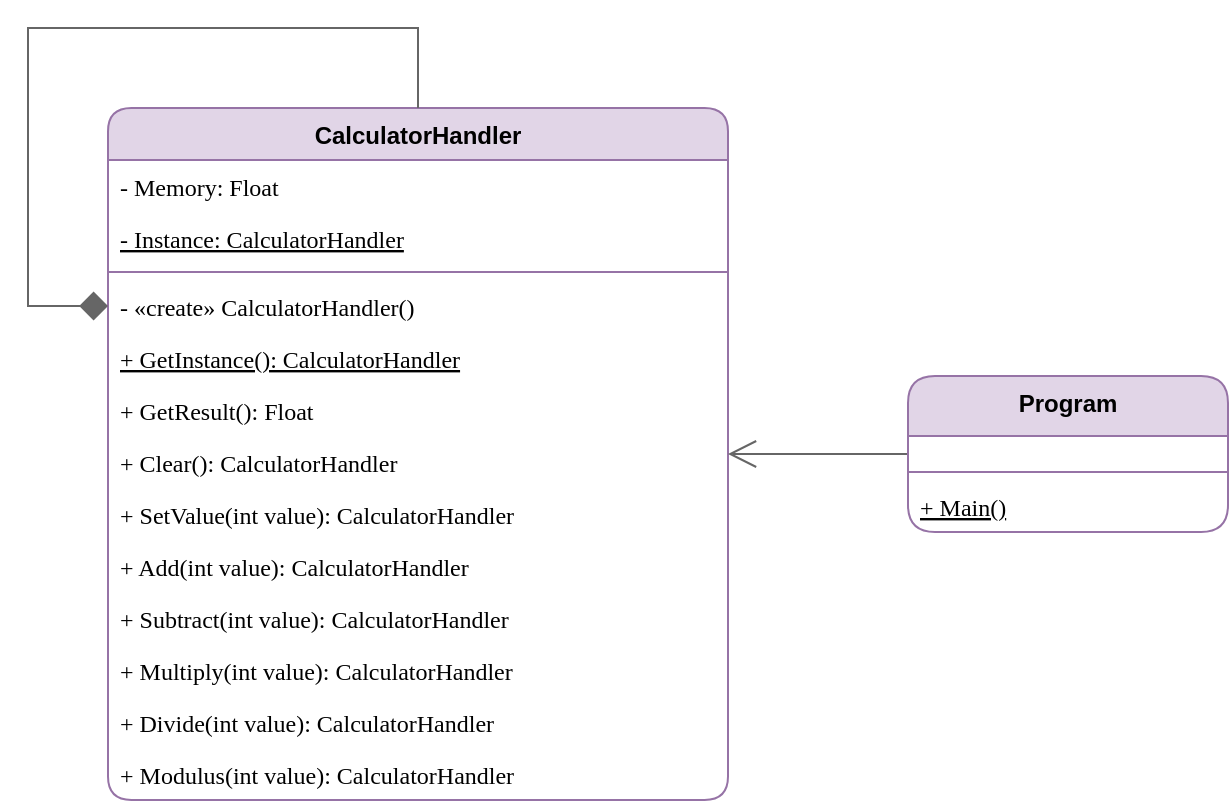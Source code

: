<mxfile version="24.0.4" type="device" pages="4">
  <diagram id="hcBx987hX6C-tzZmgWwV" name="Singleton">
    <mxGraphModel dx="1409" dy="762" grid="1" gridSize="10" guides="1" tooltips="1" connect="1" arrows="1" fold="1" page="0" pageScale="1" pageWidth="850" pageHeight="1100" math="0" shadow="0">
      <root>
        <mxCell id="0" />
        <mxCell id="1" parent="0" />
        <mxCell id="5" value="CalculatorHandler" style="swimlane;fontStyle=1;align=center;verticalAlign=top;childLayout=stackLayout;horizontal=1;startSize=26;horizontalStack=0;resizeParent=1;resizeParentMax=0;resizeLast=0;collapsible=1;marginBottom=0;rounded=1;shadow=0;glass=0;strokeColor=#9673a6;fillColor=#e1d5e7;fontSize=12;swimlaneFillColor=none;fillStyle=auto;" parent="1" vertex="1">
          <mxGeometry x="200" y="200" width="310" height="346" as="geometry">
            <mxRectangle x="200" y="200" width="140" height="30" as="alternateBounds" />
          </mxGeometry>
        </mxCell>
        <mxCell id="6" value="- Memory: Float" style="text;strokeColor=none;fillColor=none;align=left;verticalAlign=top;spacingLeft=4;spacingRight=4;overflow=hidden;rotatable=0;points=[[0,0.5],[1,0.5]];portConstraint=eastwest;rounded=0;shadow=0;glass=0;sketch=0;fontFamily=Hack Nerd Font Mono;" parent="5" vertex="1">
          <mxGeometry y="26" width="310" height="26" as="geometry" />
        </mxCell>
        <mxCell id="8" value="- Instance: CalculatorHandler" style="text;strokeColor=none;fillColor=none;align=left;verticalAlign=top;spacingLeft=4;spacingRight=4;overflow=hidden;rotatable=0;points=[[0,0.5],[1,0.5]];portConstraint=eastwest;rounded=0;shadow=0;glass=0;sketch=0;fontFamily=Hack Nerd Font Mono;fontStyle=4" parent="5" vertex="1">
          <mxGeometry y="52" width="310" height="26" as="geometry" />
        </mxCell>
        <mxCell id="7" value="" style="line;strokeWidth=1;fillColor=none;align=left;verticalAlign=middle;spacingTop=-1;spacingLeft=3;spacingRight=3;rotatable=0;labelPosition=right;points=[];portConstraint=eastwest;strokeColor=inherit;rounded=0;shadow=0;glass=0;sketch=0;" parent="5" vertex="1">
          <mxGeometry y="78" width="310" height="8" as="geometry" />
        </mxCell>
        <mxCell id="31iseIiYcjs0HqkfjTfZ-23" style="rounded=0;orthogonalLoop=1;jettySize=auto;html=1;edgeStyle=orthogonalEdgeStyle;startArrow=diamond;startFill=1;fillColor=#f5f5f5;strokeColor=#666666;endArrow=none;endFill=0;endSize=12;startSize=12;" parent="5" source="9" target="5" edge="1">
          <mxGeometry relative="1" as="geometry">
            <Array as="points">
              <mxPoint x="-40" y="99" />
              <mxPoint x="-40" y="-40" />
              <mxPoint x="155" y="-40" />
            </Array>
          </mxGeometry>
        </mxCell>
        <mxCell id="9" value="- «create» CalculatorHandler()" style="text;strokeColor=none;fillColor=none;align=left;verticalAlign=top;spacingLeft=4;spacingRight=4;overflow=hidden;rotatable=0;points=[[0,0.5],[1,0.5]];portConstraint=eastwest;rounded=0;shadow=0;glass=0;sketch=0;fontFamily=Hack Nerd Font Mono;fontStyle=0" parent="5" vertex="1">
          <mxGeometry y="86" width="310" height="26" as="geometry" />
        </mxCell>
        <mxCell id="2Ws_PmMu-9OpVU27c021-17" value="+ GetInstance(): CalculatorHandler" style="text;strokeColor=none;fillColor=none;align=left;verticalAlign=top;spacingLeft=4;spacingRight=4;overflow=hidden;rotatable=0;points=[[0,0.5],[1,0.5]];portConstraint=eastwest;rounded=0;shadow=0;glass=0;sketch=0;fontFamily=Hack Nerd Font Mono;fontStyle=4" vertex="1" parent="5">
          <mxGeometry y="112" width="310" height="26" as="geometry" />
        </mxCell>
        <mxCell id="10" value="+ GetResult(): Float" style="text;strokeColor=none;fillColor=none;align=left;verticalAlign=top;spacingLeft=4;spacingRight=4;overflow=hidden;rotatable=0;points=[[0,0.5],[1,0.5]];portConstraint=eastwest;rounded=0;shadow=0;glass=0;sketch=0;fontFamily=Hack Nerd Font Mono;" parent="5" vertex="1">
          <mxGeometry y="138" width="310" height="26" as="geometry" />
        </mxCell>
        <mxCell id="11" value="+ Clear(): CalculatorHandler" style="text;strokeColor=none;fillColor=none;align=left;verticalAlign=top;spacingLeft=4;spacingRight=4;overflow=hidden;rotatable=0;points=[[0,0.5],[1,0.5]];portConstraint=eastwest;rounded=0;shadow=0;glass=0;sketch=0;fontFamily=Hack Nerd Font Mono;" parent="5" vertex="1">
          <mxGeometry y="164" width="310" height="26" as="geometry" />
        </mxCell>
        <mxCell id="12" value="+ SetValue(int value): CalculatorHandler" style="text;strokeColor=none;fillColor=none;align=left;verticalAlign=top;spacingLeft=4;spacingRight=4;overflow=hidden;rotatable=0;points=[[0,0.5],[1,0.5]];portConstraint=eastwest;rounded=0;shadow=0;glass=0;sketch=0;fontFamily=Hack Nerd Font Mono;" parent="5" vertex="1">
          <mxGeometry y="190" width="310" height="26" as="geometry" />
        </mxCell>
        <mxCell id="13" value="+ Add(int value): CalculatorHandler" style="text;strokeColor=none;fillColor=none;align=left;verticalAlign=top;spacingLeft=4;spacingRight=4;overflow=hidden;rotatable=0;points=[[0,0.5],[1,0.5]];portConstraint=eastwest;rounded=0;shadow=0;glass=0;sketch=0;fontFamily=Hack Nerd Font Mono;" parent="5" vertex="1">
          <mxGeometry y="216" width="310" height="26" as="geometry" />
        </mxCell>
        <mxCell id="14" value="+ Subtract(int value): CalculatorHandler" style="text;strokeColor=none;fillColor=none;align=left;verticalAlign=top;spacingLeft=4;spacingRight=4;overflow=hidden;rotatable=0;points=[[0,0.5],[1,0.5]];portConstraint=eastwest;rounded=0;shadow=0;glass=0;sketch=0;fontFamily=Hack Nerd Font Mono;" parent="5" vertex="1">
          <mxGeometry y="242" width="310" height="26" as="geometry" />
        </mxCell>
        <mxCell id="15" value="+ Multiply(int value): CalculatorHandler" style="text;strokeColor=none;fillColor=none;align=left;verticalAlign=top;spacingLeft=4;spacingRight=4;overflow=hidden;rotatable=0;points=[[0,0.5],[1,0.5]];portConstraint=eastwest;rounded=0;shadow=0;glass=0;sketch=0;fontFamily=Hack Nerd Font Mono;" parent="5" vertex="1">
          <mxGeometry y="268" width="310" height="26" as="geometry" />
        </mxCell>
        <mxCell id="16" value="+ Divide(int value): CalculatorHandler" style="text;strokeColor=none;fillColor=none;align=left;verticalAlign=top;spacingLeft=4;spacingRight=4;overflow=hidden;rotatable=0;points=[[0,0.5],[1,0.5]];portConstraint=eastwest;rounded=0;shadow=0;glass=0;sketch=0;fontFamily=Hack Nerd Font Mono;" parent="5" vertex="1">
          <mxGeometry y="294" width="310" height="26" as="geometry" />
        </mxCell>
        <mxCell id="17" value="+ Modulus(int value): CalculatorHandler" style="text;strokeColor=none;fillColor=none;align=left;verticalAlign=top;spacingLeft=4;spacingRight=4;overflow=hidden;rotatable=0;points=[[0,0.5],[1,0.5]];portConstraint=eastwest;rounded=0;shadow=0;glass=0;sketch=0;fontFamily=Hack Nerd Font Mono;" parent="5" vertex="1">
          <mxGeometry y="320" width="310" height="26" as="geometry" />
        </mxCell>
        <mxCell id="31iseIiYcjs0HqkfjTfZ-21" style="rounded=0;orthogonalLoop=1;jettySize=auto;html=1;startArrow=none;startFill=0;endArrow=open;endFill=0;endSize=12;startSize=12;fillColor=#f5f5f5;strokeColor=#666666;" parent="1" source="mahSxEBkRQbgHBF6PlI8-20" target="5" edge="1">
          <mxGeometry relative="1" as="geometry" />
        </mxCell>
        <mxCell id="mahSxEBkRQbgHBF6PlI8-20" value="Program" style="swimlane;fontStyle=1;align=center;verticalAlign=top;childLayout=stackLayout;horizontal=1;startSize=30;horizontalStack=0;resizeParent=1;resizeParentMax=0;resizeLast=0;collapsible=1;marginBottom=0;fillColor=#e1d5e7;strokeColor=#9673a6;rounded=1;" parent="1" vertex="1">
          <mxGeometry x="600" y="334" width="160" height="78" as="geometry" />
        </mxCell>
        <mxCell id="mahSxEBkRQbgHBF6PlI8-27" value="" style="text;strokeColor=none;fillColor=none;align=left;verticalAlign=middle;spacingTop=-1;spacingLeft=4;spacingRight=4;rotatable=0;labelPosition=right;points=[];portConstraint=eastwest;" parent="mahSxEBkRQbgHBF6PlI8-20" vertex="1">
          <mxGeometry y="30" width="160" height="14" as="geometry" />
        </mxCell>
        <mxCell id="mahSxEBkRQbgHBF6PlI8-24" value="" style="line;strokeWidth=1;fillColor=none;align=left;verticalAlign=middle;spacingTop=-1;spacingLeft=3;spacingRight=3;rotatable=0;labelPosition=right;points=[];portConstraint=eastwest;strokeColor=inherit;" parent="mahSxEBkRQbgHBF6PlI8-20" vertex="1">
          <mxGeometry y="44" width="160" height="8" as="geometry" />
        </mxCell>
        <mxCell id="mahSxEBkRQbgHBF6PlI8-25" value="+ Main()" style="text;strokeColor=none;fillColor=none;align=left;verticalAlign=top;spacingLeft=4;spacingRight=4;overflow=hidden;rotatable=0;points=[[0,0.5],[1,0.5]];portConstraint=eastwest;fontFamily=Hack Nerd Font Mono;fontStyle=4" parent="mahSxEBkRQbgHBF6PlI8-20" vertex="1">
          <mxGeometry y="52" width="160" height="26" as="geometry" />
        </mxCell>
      </root>
    </mxGraphModel>
  </diagram>
  <diagram id="EEBMuNbeYnzKQcDVJGOE" name="Factory Method">
    <mxGraphModel dx="1809" dy="362" grid="1" gridSize="10" guides="1" tooltips="1" connect="1" arrows="1" fold="1" page="0" pageScale="1" pageWidth="850" pageHeight="1100" math="0" shadow="0">
      <root>
        <mxCell id="0" />
        <mxCell id="1" parent="0" />
        <mxCell id="pYGkhnA3H9Tf39L96m0L-5" value="«interface»&#xa;IValueObject" style="swimlane;fontStyle=1;align=center;verticalAlign=top;childLayout=stackLayout;horizontal=1;startSize=40;horizontalStack=0;resizeParent=1;resizeParentMax=0;resizeLast=0;collapsible=1;marginBottom=0;fillColor=#e1d5e7;strokeColor=#9673a6;rounded=1;" parent="1" vertex="1">
          <mxGeometry x="317.5" y="480" width="160" height="114" as="geometry" />
        </mxCell>
        <mxCell id="wgCOfWzjoMNXxty_1dxA-5" value="" style="text;strokeColor=none;fillColor=none;align=left;verticalAlign=middle;spacingTop=-1;spacingLeft=4;spacingRight=4;rotatable=0;labelPosition=right;points=[];portConstraint=eastwest;" parent="pYGkhnA3H9Tf39L96m0L-5" vertex="1">
          <mxGeometry y="40" width="160" height="14" as="geometry" />
        </mxCell>
        <mxCell id="pYGkhnA3H9Tf39L96m0L-7" value="" style="line;strokeWidth=1;fillColor=none;align=left;verticalAlign=middle;spacingTop=-1;spacingLeft=3;spacingRight=3;rotatable=0;labelPosition=right;points=[];portConstraint=eastwest;strokeColor=inherit;" parent="pYGkhnA3H9Tf39L96m0L-5" vertex="1">
          <mxGeometry y="54" width="160" height="8" as="geometry" />
        </mxCell>
        <mxCell id="pYGkhnA3H9Tf39L96m0L-8" value="+ GetValue(): Type" style="text;strokeColor=none;fillColor=none;align=left;verticalAlign=top;spacingLeft=4;spacingRight=4;overflow=hidden;rotatable=0;points=[[0,0.5],[1,0.5]];portConstraint=eastwest;fontFamily=Hack Nerd Font Mono;" parent="pYGkhnA3H9Tf39L96m0L-5" vertex="1">
          <mxGeometry y="62" width="160" height="26" as="geometry" />
        </mxCell>
        <mxCell id="31x80FJVaQtLXL7DMqQq-1" value="+ IsValid(): Boolean" style="text;strokeColor=none;fillColor=none;align=left;verticalAlign=top;spacingLeft=4;spacingRight=4;overflow=hidden;rotatable=0;points=[[0,0.5],[1,0.5]];portConstraint=eastwest;fontFamily=Hack Nerd Font Mono;" parent="pYGkhnA3H9Tf39L96m0L-5" vertex="1">
          <mxGeometry y="88" width="160" height="26" as="geometry" />
        </mxCell>
        <mxCell id="YW9sjmkYDDz6GsdcyHox-3" style="edgeStyle=none;shape=connector;rounded=1;html=1;labelBackgroundColor=default;strokeColor=#666666;fontFamily=Helvetica;fontSize=12;fontColor=default;endArrow=block;endFill=0;startSize=12;endSize=12;fillColor=#f5f5f5;dashed=1;" parent="1" source="31x80FJVaQtLXL7DMqQq-2" target="pYGkhnA3H9Tf39L96m0L-5" edge="1">
          <mxGeometry relative="1" as="geometry" />
        </mxCell>
        <mxCell id="31x80FJVaQtLXL7DMqQq-2" value="IdValueObject" style="swimlane;fontStyle=1;align=center;verticalAlign=top;childLayout=stackLayout;horizontal=1;startSize=30;horizontalStack=0;resizeParent=1;resizeParentMax=0;resizeLast=0;collapsible=1;marginBottom=0;fillColor=#e1d5e7;strokeColor=#9673a6;rounded=1;" parent="1" vertex="1">
          <mxGeometry x="-80" y="740" width="280" height="116" as="geometry" />
        </mxCell>
        <mxCell id="31x80FJVaQtLXL7DMqQq-4" value="- id: Integer" style="text;strokeColor=none;fillColor=none;align=left;verticalAlign=top;spacingLeft=4;spacingRight=4;overflow=hidden;rotatable=0;points=[[0,0.5],[1,0.5]];portConstraint=eastwest;fontFamily=Hack Nerd Font Mono;" parent="31x80FJVaQtLXL7DMqQq-2" vertex="1">
          <mxGeometry y="30" width="280" height="26" as="geometry" />
        </mxCell>
        <mxCell id="YW9sjmkYDDz6GsdcyHox-5" value="- MIN_VALUE: Integer const = 1" style="text;strokeColor=none;fillColor=none;align=left;verticalAlign=top;spacingLeft=4;spacingRight=4;overflow=hidden;rotatable=0;points=[[0,0.5],[1,0.5]];portConstraint=eastwest;fontFamily=Hack Nerd Font Mono;" parent="31x80FJVaQtLXL7DMqQq-2" vertex="1">
          <mxGeometry y="56" width="280" height="26" as="geometry" />
        </mxCell>
        <mxCell id="31x80FJVaQtLXL7DMqQq-3" value="" style="line;strokeWidth=1;fillColor=none;align=left;verticalAlign=middle;spacingTop=-1;spacingLeft=3;spacingRight=3;rotatable=0;labelPosition=right;points=[];portConstraint=eastwest;strokeColor=inherit;" parent="31x80FJVaQtLXL7DMqQq-2" vertex="1">
          <mxGeometry y="82" width="280" height="8" as="geometry" />
        </mxCell>
        <mxCell id="YW9sjmkYDDz6GsdcyHox-4" value="+ «create» IdValueObject(id: Integer)" style="text;strokeColor=none;fillColor=none;align=left;verticalAlign=top;spacingLeft=4;spacingRight=4;overflow=hidden;rotatable=0;points=[[0,0.5],[1,0.5]];portConstraint=eastwest;fontFamily=Hack Nerd Font Mono;" parent="31x80FJVaQtLXL7DMqQq-2" vertex="1">
          <mxGeometry y="90" width="280" height="26" as="geometry" />
        </mxCell>
        <mxCell id="YW9sjmkYDDz6GsdcyHox-12" style="edgeStyle=none;shape=connector;rounded=1;html=1;labelBackgroundColor=default;strokeColor=#666666;fontFamily=Helvetica;fontSize=12;fontColor=default;endArrow=block;endFill=0;startSize=12;endSize=12;fillColor=#f5f5f5;dashed=1;" parent="1" source="YW9sjmkYDDz6GsdcyHox-6" target="pYGkhnA3H9Tf39L96m0L-5" edge="1">
          <mxGeometry relative="1" as="geometry" />
        </mxCell>
        <mxCell id="YW9sjmkYDDz6GsdcyHox-6" value="NameValueObject" style="swimlane;fontStyle=1;align=center;verticalAlign=top;childLayout=stackLayout;horizontal=1;startSize=30;horizontalStack=0;resizeParent=1;resizeParentMax=0;resizeLast=0;collapsible=1;marginBottom=0;fillColor=#e1d5e7;strokeColor=#9673a6;rounded=1;" parent="1" vertex="1">
          <mxGeometry x="250" y="740" width="300" height="142" as="geometry" />
        </mxCell>
        <mxCell id="YW9sjmkYDDz6GsdcyHox-7" value="- name: String" style="text;strokeColor=none;fillColor=none;align=left;verticalAlign=top;spacingLeft=4;spacingRight=4;overflow=hidden;rotatable=0;points=[[0,0.5],[1,0.5]];portConstraint=eastwest;fontFamily=Hack Nerd Font Mono;" parent="YW9sjmkYDDz6GsdcyHox-6" vertex="1">
          <mxGeometry y="30" width="300" height="26" as="geometry" />
        </mxCell>
        <mxCell id="YW9sjmkYDDz6GsdcyHox-11" value="- MIN_LENGTH: Integer const = 3" style="text;strokeColor=none;fillColor=none;align=left;verticalAlign=top;spacingLeft=4;spacingRight=4;overflow=hidden;rotatable=0;points=[[0,0.5],[1,0.5]];portConstraint=eastwest;fontFamily=Hack Nerd Font Mono;" parent="YW9sjmkYDDz6GsdcyHox-6" vertex="1">
          <mxGeometry y="56" width="300" height="26" as="geometry" />
        </mxCell>
        <mxCell id="YW9sjmkYDDz6GsdcyHox-8" value="- MAX_LENGTH: Integer const = 100" style="text;strokeColor=none;fillColor=none;align=left;verticalAlign=top;spacingLeft=4;spacingRight=4;overflow=hidden;rotatable=0;points=[[0,0.5],[1,0.5]];portConstraint=eastwest;fontFamily=Hack Nerd Font Mono;" parent="YW9sjmkYDDz6GsdcyHox-6" vertex="1">
          <mxGeometry y="82" width="300" height="26" as="geometry" />
        </mxCell>
        <mxCell id="YW9sjmkYDDz6GsdcyHox-9" value="" style="line;strokeWidth=1;fillColor=none;align=left;verticalAlign=middle;spacingTop=-1;spacingLeft=3;spacingRight=3;rotatable=0;labelPosition=right;points=[];portConstraint=eastwest;strokeColor=inherit;" parent="YW9sjmkYDDz6GsdcyHox-6" vertex="1">
          <mxGeometry y="108" width="300" height="8" as="geometry" />
        </mxCell>
        <mxCell id="YW9sjmkYDDz6GsdcyHox-10" value="+ «create» NameValueObject(name: String)" style="text;strokeColor=none;fillColor=none;align=left;verticalAlign=top;spacingLeft=4;spacingRight=4;overflow=hidden;rotatable=0;points=[[0,0.5],[1,0.5]];portConstraint=eastwest;fontFamily=Hack Nerd Font Mono;" parent="YW9sjmkYDDz6GsdcyHox-6" vertex="1">
          <mxGeometry y="116" width="300" height="26" as="geometry" />
        </mxCell>
        <mxCell id="YW9sjmkYDDz6GsdcyHox-19" style="edgeStyle=none;shape=connector;rounded=1;html=1;labelBackgroundColor=default;strokeColor=#666666;fontFamily=Helvetica;fontSize=12;fontColor=default;endArrow=block;endFill=0;startSize=12;endSize=12;fillColor=#f5f5f5;dashed=1;" parent="1" source="YW9sjmkYDDz6GsdcyHox-13" target="pYGkhnA3H9Tf39L96m0L-5" edge="1">
          <mxGeometry relative="1" as="geometry" />
        </mxCell>
        <mxCell id="YW9sjmkYDDz6GsdcyHox-13" value="EnabledValueObject" style="swimlane;fontStyle=1;align=center;verticalAlign=top;childLayout=stackLayout;horizontal=1;startSize=30;horizontalStack=0;resizeParent=1;resizeParentMax=0;resizeLast=0;collapsible=1;marginBottom=0;fillColor=#e1d5e7;strokeColor=#9673a6;rounded=1;" parent="1" vertex="1">
          <mxGeometry x="600" y="740" width="350" height="90" as="geometry" />
        </mxCell>
        <mxCell id="YW9sjmkYDDz6GsdcyHox-14" value="- enable: Boolean" style="text;strokeColor=none;fillColor=none;align=left;verticalAlign=top;spacingLeft=4;spacingRight=4;overflow=hidden;rotatable=0;points=[[0,0.5],[1,0.5]];portConstraint=eastwest;fontFamily=Hack Nerd Font Mono;" parent="YW9sjmkYDDz6GsdcyHox-13" vertex="1">
          <mxGeometry y="30" width="350" height="26" as="geometry" />
        </mxCell>
        <mxCell id="YW9sjmkYDDz6GsdcyHox-17" value="" style="line;strokeWidth=1;fillColor=none;align=left;verticalAlign=middle;spacingTop=-1;spacingLeft=3;spacingRight=3;rotatable=0;labelPosition=right;points=[];portConstraint=eastwest;strokeColor=inherit;" parent="YW9sjmkYDDz6GsdcyHox-13" vertex="1">
          <mxGeometry y="56" width="350" height="8" as="geometry" />
        </mxCell>
        <mxCell id="YW9sjmkYDDz6GsdcyHox-18" value="+ «create» EnabledValueObject(enable: Boolean)" style="text;strokeColor=none;fillColor=none;align=left;verticalAlign=top;spacingLeft=4;spacingRight=4;overflow=hidden;rotatable=0;points=[[0,0.5],[1,0.5]];portConstraint=eastwest;fontFamily=Hack Nerd Font Mono;" parent="YW9sjmkYDDz6GsdcyHox-13" vertex="1">
          <mxGeometry y="64" width="350" height="26" as="geometry" />
        </mxCell>
        <mxCell id="tj_r2iyNX81mgRMXWCMt-7" style="edgeStyle=none;shape=connector;rounded=1;html=1;labelBackgroundColor=default;strokeColor=#666666;fontFamily=Helvetica;fontSize=12;fontColor=default;endArrow=block;endFill=0;startSize=12;endSize=12;fillColor=#f5f5f5;" parent="1" source="tj_r2iyNX81mgRMXWCMt-3" target="YW9sjmkYDDz6GsdcyHox-20" edge="1">
          <mxGeometry relative="1" as="geometry" />
        </mxCell>
        <mxCell id="u-KN2Wzc06eG517K6Wmt-1" style="rounded=1;orthogonalLoop=1;jettySize=auto;html=1;strokeColor=#666666;align=center;verticalAlign=middle;fontFamily=Helvetica;fontSize=12;fontColor=default;labelBackgroundColor=default;startArrow=diamond;startFill=0;startSize=12;endArrow=none;endFill=0;endSize=12;fillColor=#f5f5f5;" parent="1" source="tj_r2iyNX81mgRMXWCMt-3" target="31x80FJVaQtLXL7DMqQq-2" edge="1">
          <mxGeometry relative="1" as="geometry" />
        </mxCell>
        <mxCell id="tj_r2iyNX81mgRMXWCMt-3" value="IdValueObjectHandler" style="swimlane;fontStyle=1;align=center;verticalAlign=top;childLayout=stackLayout;horizontal=1;startSize=30;horizontalStack=0;resizeParent=1;resizeParentMax=0;resizeLast=0;collapsible=1;marginBottom=0;fillColor=#e1d5e7;strokeColor=#9673a6;rounded=1;" parent="1" vertex="1">
          <mxGeometry x="-300" y="980" width="442.5" height="78" as="geometry" />
        </mxCell>
        <mxCell id="wgCOfWzjoMNXxty_1dxA-2" value="" style="text;strokeColor=none;fillColor=none;align=left;verticalAlign=middle;spacingTop=-1;spacingLeft=4;spacingRight=4;rotatable=0;labelPosition=right;points=[];portConstraint=eastwest;" parent="tj_r2iyNX81mgRMXWCMt-3" vertex="1">
          <mxGeometry y="30" width="442.5" height="14" as="geometry" />
        </mxCell>
        <mxCell id="tj_r2iyNX81mgRMXWCMt-4" value="" style="line;strokeWidth=1;fillColor=none;align=left;verticalAlign=middle;spacingTop=-1;spacingLeft=3;spacingRight=3;rotatable=0;labelPosition=right;points=[];portConstraint=eastwest;strokeColor=inherit;" parent="tj_r2iyNX81mgRMXWCMt-3" vertex="1">
          <mxGeometry y="44" width="442.5" height="8" as="geometry" />
        </mxCell>
        <mxCell id="tj_r2iyNX81mgRMXWCMt-8" value="+ /CreateValueObject(value: Integer): IValueObject&lt;Integer&gt;" style="text;strokeColor=none;fillColor=none;align=left;verticalAlign=top;spacingLeft=4;spacingRight=4;overflow=hidden;rotatable=0;points=[[0,0.5],[1,0.5]];portConstraint=eastwest;fontFamily=Hack Nerd Font Mono;fontStyle=0" parent="tj_r2iyNX81mgRMXWCMt-3" vertex="1">
          <mxGeometry y="52" width="442.5" height="26" as="geometry" />
        </mxCell>
        <mxCell id="tj_r2iyNX81mgRMXWCMt-12" style="shape=connector;rounded=1;html=1;labelBackgroundColor=default;strokeColor=#666666;fontFamily=Helvetica;fontSize=12;fontColor=default;endArrow=block;endFill=0;startSize=12;endSize=12;fillColor=#f5f5f5;" parent="1" source="tj_r2iyNX81mgRMXWCMt-9" target="YW9sjmkYDDz6GsdcyHox-20" edge="1">
          <mxGeometry relative="1" as="geometry" />
        </mxCell>
        <mxCell id="u-KN2Wzc06eG517K6Wmt-2" style="rounded=1;orthogonalLoop=1;jettySize=auto;html=1;strokeColor=#666666;align=center;verticalAlign=middle;fontFamily=Helvetica;fontSize=12;fontColor=default;labelBackgroundColor=default;startArrow=diamond;startFill=0;startSize=12;endArrow=none;endFill=0;endSize=12;fillColor=#f5f5f5;" parent="1" source="tj_r2iyNX81mgRMXWCMt-9" target="YW9sjmkYDDz6GsdcyHox-6" edge="1">
          <mxGeometry relative="1" as="geometry" />
        </mxCell>
        <mxCell id="tj_r2iyNX81mgRMXWCMt-9" value="NameValueObjectHandler" style="swimlane;fontStyle=1;align=center;verticalAlign=top;childLayout=stackLayout;horizontal=1;startSize=30;horizontalStack=0;resizeParent=1;resizeParentMax=0;resizeLast=0;collapsible=1;marginBottom=0;fillColor=#e1d5e7;strokeColor=#9673a6;rounded=1;" parent="1" vertex="1">
          <mxGeometry x="178.75" y="980" width="442.5" height="78" as="geometry" />
        </mxCell>
        <mxCell id="wgCOfWzjoMNXxty_1dxA-3" value="" style="text;strokeColor=none;fillColor=none;align=left;verticalAlign=middle;spacingTop=-1;spacingLeft=4;spacingRight=4;rotatable=0;labelPosition=right;points=[];portConstraint=eastwest;" parent="tj_r2iyNX81mgRMXWCMt-9" vertex="1">
          <mxGeometry y="30" width="442.5" height="14" as="geometry" />
        </mxCell>
        <mxCell id="tj_r2iyNX81mgRMXWCMt-10" value="" style="line;strokeWidth=1;fillColor=none;align=left;verticalAlign=middle;spacingTop=-1;spacingLeft=3;spacingRight=3;rotatable=0;labelPosition=right;points=[];portConstraint=eastwest;strokeColor=inherit;" parent="tj_r2iyNX81mgRMXWCMt-9" vertex="1">
          <mxGeometry y="44" width="442.5" height="8" as="geometry" />
        </mxCell>
        <mxCell id="tj_r2iyNX81mgRMXWCMt-11" value="+ /CreateValueObject(value: String): IValueObject&lt;String&gt;" style="text;strokeColor=none;fillColor=none;align=left;verticalAlign=top;spacingLeft=4;spacingRight=4;overflow=hidden;rotatable=0;points=[[0,0.5],[1,0.5]];portConstraint=eastwest;fontFamily=Hack Nerd Font Mono;fontStyle=0" parent="tj_r2iyNX81mgRMXWCMt-9" vertex="1">
          <mxGeometry y="52" width="442.5" height="26" as="geometry" />
        </mxCell>
        <mxCell id="tj_r2iyNX81mgRMXWCMt-16" style="shape=connector;rounded=1;html=1;labelBackgroundColor=default;strokeColor=#666666;fontFamily=Helvetica;fontSize=12;fontColor=default;endArrow=block;endFill=0;startSize=12;endSize=12;fillColor=#f5f5f5;" parent="1" source="tj_r2iyNX81mgRMXWCMt-13" target="YW9sjmkYDDz6GsdcyHox-20" edge="1">
          <mxGeometry relative="1" as="geometry" />
        </mxCell>
        <mxCell id="u-KN2Wzc06eG517K6Wmt-3" style="rounded=1;orthogonalLoop=1;jettySize=auto;html=1;strokeColor=#666666;align=center;verticalAlign=middle;fontFamily=Helvetica;fontSize=12;fontColor=default;labelBackgroundColor=default;startArrow=diamond;startFill=0;startSize=12;endArrow=none;endFill=0;endSize=12;fillColor=#f5f5f5;" parent="1" source="tj_r2iyNX81mgRMXWCMt-13" target="YW9sjmkYDDz6GsdcyHox-13" edge="1">
          <mxGeometry relative="1" as="geometry" />
        </mxCell>
        <mxCell id="tj_r2iyNX81mgRMXWCMt-13" value="EnabledValueObjectHandler" style="swimlane;fontStyle=1;align=center;verticalAlign=top;childLayout=stackLayout;horizontal=1;startSize=30;horizontalStack=0;resizeParent=1;resizeParentMax=0;resizeLast=0;collapsible=1;marginBottom=0;fillColor=#e1d5e7;strokeColor=#9673a6;rounded=1;" parent="1" vertex="1">
          <mxGeometry x="660" y="980" width="442.5" height="78" as="geometry" />
        </mxCell>
        <mxCell id="wgCOfWzjoMNXxty_1dxA-4" value="" style="text;strokeColor=none;fillColor=none;align=left;verticalAlign=middle;spacingTop=-1;spacingLeft=4;spacingRight=4;rotatable=0;labelPosition=right;points=[];portConstraint=eastwest;" parent="tj_r2iyNX81mgRMXWCMt-13" vertex="1">
          <mxGeometry y="30" width="442.5" height="14" as="geometry" />
        </mxCell>
        <mxCell id="tj_r2iyNX81mgRMXWCMt-14" value="" style="line;strokeWidth=1;fillColor=none;align=left;verticalAlign=middle;spacingTop=-1;spacingLeft=3;spacingRight=3;rotatable=0;labelPosition=right;points=[];portConstraint=eastwest;strokeColor=inherit;" parent="tj_r2iyNX81mgRMXWCMt-13" vertex="1">
          <mxGeometry y="44" width="442.5" height="8" as="geometry" />
        </mxCell>
        <mxCell id="tj_r2iyNX81mgRMXWCMt-15" value="+ /CreateValueObject(value: Boolean): IValueObject&lt;Boolean&gt;" style="text;strokeColor=none;fillColor=none;align=left;verticalAlign=top;spacingLeft=4;spacingRight=4;overflow=hidden;rotatable=0;points=[[0,0.5],[1,0.5]];portConstraint=eastwest;fontFamily=Hack Nerd Font Mono;fontStyle=0" parent="tj_r2iyNX81mgRMXWCMt-13" vertex="1">
          <mxGeometry y="52" width="442.5" height="26" as="geometry" />
        </mxCell>
        <mxCell id="wEd0wZoPoZdmiyUxhaNI-11" style="shape=connector;rounded=1;html=1;labelBackgroundColor=default;strokeColor=#666666;fontFamily=Helvetica;fontSize=12;fontColor=default;endArrow=open;endFill=0;startSize=12;endSize=12;fillColor=#f5f5f5;startArrow=none;startFill=0;" parent="1" source="tj_r2iyNX81mgRMXWCMt-18" target="tj_r2iyNX81mgRMXWCMt-3" edge="1">
          <mxGeometry relative="1" as="geometry" />
        </mxCell>
        <mxCell id="wEd0wZoPoZdmiyUxhaNI-13" style="shape=connector;rounded=1;html=1;labelBackgroundColor=default;strokeColor=#666666;fontFamily=Helvetica;fontSize=12;fontColor=default;endArrow=open;endFill=0;startSize=12;endSize=12;fillColor=#f5f5f5;align=center;verticalAlign=middle;startArrow=none;startFill=0;" parent="1" source="tj_r2iyNX81mgRMXWCMt-18" target="tj_r2iyNX81mgRMXWCMt-9" edge="1">
          <mxGeometry relative="1" as="geometry" />
        </mxCell>
        <mxCell id="wEd0wZoPoZdmiyUxhaNI-14" style="shape=connector;rounded=1;html=1;labelBackgroundColor=default;strokeColor=#666666;fontFamily=Helvetica;fontSize=12;fontColor=default;endArrow=open;endFill=0;startSize=12;endSize=12;fillColor=#f5f5f5;align=center;verticalAlign=middle;startArrow=none;startFill=0;" parent="1" source="tj_r2iyNX81mgRMXWCMt-18" target="tj_r2iyNX81mgRMXWCMt-13" edge="1">
          <mxGeometry relative="1" as="geometry" />
        </mxCell>
        <mxCell id="17_s5IqSBcqcAf6VlfhR-1" style="rounded=1;orthogonalLoop=1;jettySize=auto;html=1;strokeColor=#666666;align=center;verticalAlign=middle;fontFamily=Helvetica;fontSize=12;fontColor=default;labelBackgroundColor=default;startArrow=none;startFill=0;startSize=12;endArrow=none;endFill=0;endSize=12;fillColor=#f5f5f5;" parent="1" source="tj_r2iyNX81mgRMXWCMt-18" target="YW9sjmkYDDz6GsdcyHox-20" edge="1">
          <mxGeometry relative="1" as="geometry" />
        </mxCell>
        <mxCell id="tj_r2iyNX81mgRMXWCMt-18" value="Program" style="swimlane;fontStyle=1;align=center;verticalAlign=top;childLayout=stackLayout;horizontal=1;startSize=30;horizontalStack=0;resizeParent=1;resizeParentMax=0;resizeLast=0;collapsible=1;marginBottom=0;fillColor=#e1d5e7;strokeColor=#9673a6;rounded=1;" parent="1" vertex="1">
          <mxGeometry x="550" y="1280" width="350" height="168" as="geometry" />
        </mxCell>
        <mxCell id="tj_r2iyNX81mgRMXWCMt-19" value="- PersonIdHandler: ValueObjectHandlerBase" style="text;strokeColor=none;fillColor=none;align=left;verticalAlign=top;spacingLeft=4;spacingRight=4;overflow=hidden;rotatable=0;points=[[0,0.5],[1,0.5]];portConstraint=eastwest;fontFamily=Hack Nerd Font Mono;fontStyle=4" parent="tj_r2iyNX81mgRMXWCMt-18" vertex="1">
          <mxGeometry y="30" width="350" height="26" as="geometry" />
        </mxCell>
        <mxCell id="tj_r2iyNX81mgRMXWCMt-20" value="- PersonNameHandler: ValueObjectHandlerBase" style="text;strokeColor=none;fillColor=none;align=left;verticalAlign=top;spacingLeft=4;spacingRight=4;overflow=hidden;rotatable=0;points=[[0,0.5],[1,0.5]];portConstraint=eastwest;fontFamily=Hack Nerd Font Mono;fontStyle=4" parent="tj_r2iyNX81mgRMXWCMt-18" vertex="1">
          <mxGeometry y="56" width="350" height="26" as="geometry" />
        </mxCell>
        <mxCell id="tj_r2iyNX81mgRMXWCMt-23" value="- PersonEnabledHandler: ValueObjectHandlerBase" style="text;strokeColor=none;fillColor=none;align=left;verticalAlign=top;spacingLeft=4;spacingRight=4;overflow=hidden;rotatable=0;points=[[0,0.5],[1,0.5]];portConstraint=eastwest;fontFamily=Hack Nerd Font Mono;fontStyle=4" parent="tj_r2iyNX81mgRMXWCMt-18" vertex="1">
          <mxGeometry y="82" width="350" height="26" as="geometry" />
        </mxCell>
        <mxCell id="tj_r2iyNX81mgRMXWCMt-21" value="" style="line;strokeWidth=1;fillColor=none;align=left;verticalAlign=middle;spacingTop=-1;spacingLeft=3;spacingRight=3;rotatable=0;labelPosition=right;points=[];portConstraint=eastwest;strokeColor=inherit;" parent="tj_r2iyNX81mgRMXWCMt-18" vertex="1">
          <mxGeometry y="108" width="350" height="8" as="geometry" />
        </mxCell>
        <mxCell id="tj_r2iyNX81mgRMXWCMt-22" value="+ Main()" style="text;strokeColor=none;fillColor=none;align=left;verticalAlign=top;spacingLeft=4;spacingRight=4;overflow=hidden;rotatable=0;points=[[0,0.5],[1,0.5]];portConstraint=eastwest;fontFamily=Hack Nerd Font Mono;fontStyle=4" parent="tj_r2iyNX81mgRMXWCMt-18" vertex="1">
          <mxGeometry y="116" width="350" height="26" as="geometry" />
        </mxCell>
        <mxCell id="tj_r2iyNX81mgRMXWCMt-24" value="+ Configure(typeValue: String)" style="text;strokeColor=none;fillColor=none;align=left;verticalAlign=top;spacingLeft=4;spacingRight=4;overflow=hidden;rotatable=0;points=[[0,0.5],[1,0.5]];portConstraint=eastwest;fontFamily=Hack Nerd Font Mono;fontStyle=4" parent="tj_r2iyNX81mgRMXWCMt-18" vertex="1">
          <mxGeometry y="142" width="350" height="26" as="geometry" />
        </mxCell>
        <mxCell id="9zRti0-3QmrPkJPcq3Wf-1" value="" style="group" parent="1" vertex="1" connectable="0">
          <mxGeometry x="-50" y="1290" width="420.5" height="125" as="geometry" />
        </mxCell>
        <mxCell id="YW9sjmkYDDz6GsdcyHox-20" value="«abstract»&#xa;ValueObjectHandlerBase" style="swimlane;fontStyle=1;align=center;verticalAlign=top;childLayout=stackLayout;horizontal=1;startSize=40;horizontalStack=0;resizeParent=1;resizeParentMax=0;resizeLast=0;collapsible=1;marginBottom=0;fillColor=#e1d5e7;strokeColor=#9673a6;rounded=1;" parent="9zRti0-3QmrPkJPcq3Wf-1" vertex="1">
          <mxGeometry y="11" width="410" height="114" as="geometry" />
        </mxCell>
        <mxCell id="wgCOfWzjoMNXxty_1dxA-1" value="" style="text;strokeColor=none;fillColor=none;align=left;verticalAlign=middle;spacingTop=-1;spacingLeft=4;spacingRight=4;rotatable=0;labelPosition=right;points=[];portConstraint=eastwest;" parent="YW9sjmkYDDz6GsdcyHox-20" vertex="1">
          <mxGeometry y="40" width="410" height="14" as="geometry" />
        </mxCell>
        <mxCell id="YW9sjmkYDDz6GsdcyHox-21" value="" style="line;strokeWidth=1;fillColor=none;align=left;verticalAlign=middle;spacingTop=-1;spacingLeft=3;spacingRight=3;rotatable=0;labelPosition=right;points=[];portConstraint=eastwest;strokeColor=inherit;" parent="YW9sjmkYDDz6GsdcyHox-20" vertex="1">
          <mxGeometry y="54" width="410" height="8" as="geometry" />
        </mxCell>
        <mxCell id="YW9sjmkYDDz6GsdcyHox-22" value="+ CreateValueObject(valuel: Type): IValueObject&lt;Type&gt;" style="text;strokeColor=none;fillColor=none;align=left;verticalAlign=top;spacingLeft=4;spacingRight=4;overflow=hidden;rotatable=0;points=[[0,0.5],[1,0.5]];portConstraint=eastwest;fontFamily=Hack Nerd Font Mono;fontStyle=2" parent="YW9sjmkYDDz6GsdcyHox-20" vertex="1">
          <mxGeometry y="62" width="410" height="26" as="geometry" />
        </mxCell>
        <mxCell id="YW9sjmkYDDz6GsdcyHox-23" value="+ ValidateValueObject(valueObject: IValueObject&lt;Type&gt;)" style="text;strokeColor=none;fillColor=none;align=left;verticalAlign=top;spacingLeft=4;spacingRight=4;overflow=hidden;rotatable=0;points=[[0,0.5],[1,0.5]];portConstraint=eastwest;fontFamily=Hack Nerd Font Mono;" parent="YW9sjmkYDDz6GsdcyHox-20" vertex="1">
          <mxGeometry y="88" width="410" height="26" as="geometry" />
        </mxCell>
        <mxCell id="QXIKQU8GQRgo96XsBb6x-1" value="Type" style="shape=partialRectangle;html=1;top=1;align=center;dashed=1;" parent="9zRti0-3QmrPkJPcq3Wf-1" vertex="1">
          <mxGeometry x="367.5" width="53" height="20" as="geometry" />
        </mxCell>
        <mxCell id="9zRti0-3QmrPkJPcq3Wf-2" value="Type" style="shape=partialRectangle;html=1;top=1;align=center;dashed=1;" parent="1" vertex="1">
          <mxGeometry x="440" y="470" width="53" height="20" as="geometry" />
        </mxCell>
      </root>
    </mxGraphModel>
  </diagram>
  <diagram id="nW8rHjgsoFS7Bbxb7j_G" name="Abstract Factory">
    <mxGraphModel dx="1809" dy="762" grid="1" gridSize="10" guides="1" tooltips="1" connect="1" arrows="1" fold="1" page="0" pageScale="1" pageWidth="827" pageHeight="1169" math="0" shadow="0">
      <root>
        <mxCell id="0" />
        <mxCell id="1" parent="0" />
        <mxCell id="CJ_wfMEq_0ogE-5_4uQq-1" value="«interface»&#xa;IMessage" style="swimlane;fontStyle=1;align=center;verticalAlign=top;childLayout=stackLayout;horizontal=1;startSize=40;horizontalStack=0;resizeParent=1;resizeParentMax=0;resizeLast=0;collapsible=1;marginBottom=0;fillColor=#e1d5e7;strokeColor=#9673a6;rounded=1;" parent="1" vertex="1">
          <mxGeometry x="100" y="310" width="330" height="88" as="geometry" />
        </mxCell>
        <mxCell id="wDpvabRCse713EYoyPtW-9" value="" style="text;strokeColor=none;fillColor=none;align=left;verticalAlign=middle;spacingTop=-1;spacingLeft=4;spacingRight=4;rotatable=0;labelPosition=right;points=[];portConstraint=eastwest;" parent="CJ_wfMEq_0ogE-5_4uQq-1" vertex="1">
          <mxGeometry y="40" width="330" height="14" as="geometry" />
        </mxCell>
        <mxCell id="CJ_wfMEq_0ogE-5_4uQq-2" value="" style="line;strokeWidth=1;fillColor=none;align=left;verticalAlign=middle;spacingTop=-1;spacingLeft=3;spacingRight=3;rotatable=0;labelPosition=right;points=[];portConstraint=eastwest;strokeColor=inherit;" parent="CJ_wfMEq_0ogE-5_4uQq-1" vertex="1">
          <mxGeometry y="54" width="330" height="8" as="geometry" />
        </mxCell>
        <mxCell id="CJ_wfMEq_0ogE-5_4uQq-3" value="+ Send(destination: String, message: String)" style="text;strokeColor=none;fillColor=none;align=left;verticalAlign=top;spacingLeft=4;spacingRight=4;overflow=hidden;rotatable=0;points=[[0,0.5],[1,0.5]];portConstraint=eastwest;fontFamily=Hack Nerd Font Mono;" parent="CJ_wfMEq_0ogE-5_4uQq-1" vertex="1">
          <mxGeometry y="62" width="330" height="26" as="geometry" />
        </mxCell>
        <mxCell id="Z8zeJuamYCHdJcAV_67n-1" style="edgeStyle=orthogonalEdgeStyle;rounded=1;orthogonalLoop=1;jettySize=auto;html=1;dashed=1;strokeColor=#666666;align=center;verticalAlign=middle;fontFamily=Helvetica;fontSize=12;fontColor=default;labelBackgroundColor=default;startSize=12;endArrow=block;endFill=0;endSize=12;fillColor=#f5f5f5;" parent="1" source="FBgTTQ9x6nuZuHLSr-IU-1" target="CJ_wfMEq_0ogE-5_4uQq-1" edge="1">
          <mxGeometry relative="1" as="geometry" />
        </mxCell>
        <mxCell id="CW6xtT2hsnmFXFxZsMhL-11" style="rounded=1;orthogonalLoop=1;jettySize=auto;html=1;strokeColor=#666666;align=center;verticalAlign=middle;fontFamily=Helvetica;fontSize=12;fontColor=default;labelBackgroundColor=default;startSize=12;endArrow=open;endFill=0;endSize=12;fillColor=#f5f5f5;" parent="1" source="FBgTTQ9x6nuZuHLSr-IU-1" target="WnWaSo3Iu1cbr5oUlHBW-1" edge="1">
          <mxGeometry relative="1" as="geometry" />
        </mxCell>
        <mxCell id="FBgTTQ9x6nuZuHLSr-IU-1" value="«abstract»&#xa;MessageBase" style="swimlane;fontStyle=1;align=center;verticalAlign=top;childLayout=stackLayout;horizontal=1;startSize=40;horizontalStack=0;resizeParent=1;resizeParentMax=0;resizeLast=0;collapsible=1;marginBottom=0;fillColor=#e1d5e7;strokeColor=#9673a6;rounded=1;" parent="1" vertex="1">
          <mxGeometry x="60" y="480" width="410" height="152" as="geometry" />
        </mxCell>
        <mxCell id="FBgTTQ9x6nuZuHLSr-IU-3" value="# Transport: TransportBase" style="text;strokeColor=none;fillColor=none;align=left;verticalAlign=top;spacingLeft=4;spacingRight=4;overflow=hidden;rotatable=0;points=[[0,0.5],[1,0.5]];portConstraint=eastwest;fontFamily=Hack Nerd Font Mono;fontStyle=0" parent="FBgTTQ9x6nuZuHLSr-IU-1" vertex="1">
          <mxGeometry y="40" width="410" height="26" as="geometry" />
        </mxCell>
        <mxCell id="FBgTTQ9x6nuZuHLSr-IU-2" value="" style="line;strokeWidth=1;fillColor=none;align=left;verticalAlign=middle;spacingTop=-1;spacingLeft=3;spacingRight=3;rotatable=0;labelPosition=right;points=[];portConstraint=eastwest;strokeColor=inherit;" parent="FBgTTQ9x6nuZuHLSr-IU-1" vertex="1">
          <mxGeometry y="66" width="410" height="8" as="geometry" />
        </mxCell>
        <mxCell id="FBgTTQ9x6nuZuHLSr-IU-5" value="+ «create» MessageBase(transport: TransportBase)" style="text;strokeColor=none;fillColor=none;align=left;verticalAlign=top;spacingLeft=4;spacingRight=4;overflow=hidden;rotatable=0;points=[[0,0.5],[1,0.5]];portConstraint=eastwest;fontFamily=Hack Nerd Font Mono;" parent="FBgTTQ9x6nuZuHLSr-IU-1" vertex="1">
          <mxGeometry y="74" width="410" height="26" as="geometry" />
        </mxCell>
        <mxCell id="FBgTTQ9x6nuZuHLSr-IU-4" value="+ Send(destination: String, message: String)" style="text;strokeColor=none;fillColor=none;align=left;verticalAlign=top;spacingLeft=4;spacingRight=4;overflow=hidden;rotatable=0;points=[[0,0.5],[1,0.5]];portConstraint=eastwest;fontFamily=Hack Nerd Font Mono;fontStyle=2" parent="FBgTTQ9x6nuZuHLSr-IU-1" vertex="1">
          <mxGeometry y="100" width="410" height="26" as="geometry" />
        </mxCell>
        <mxCell id="HbkVYoHElN5At86Kwoae-1" value="# LogMessage(message: String)" style="text;strokeColor=none;fillColor=none;align=left;verticalAlign=top;spacingLeft=4;spacingRight=4;overflow=hidden;rotatable=0;points=[[0,0.5],[1,0.5]];portConstraint=eastwest;fontFamily=Hack Nerd Font Mono;" parent="FBgTTQ9x6nuZuHLSr-IU-1" vertex="1">
          <mxGeometry y="126" width="410" height="26" as="geometry" />
        </mxCell>
        <mxCell id="j16hahtZhfi3MrXjRKYi-1" style="rounded=1;orthogonalLoop=1;jettySize=auto;html=1;strokeColor=#666666;align=center;verticalAlign=middle;fontFamily=Helvetica;fontSize=12;fontColor=default;labelBackgroundColor=default;startSize=12;endArrow=block;endFill=0;endSize=12;fillColor=#f5f5f5;" parent="1" source="dWdwaNW0lv7iupZ5TvJS-1" target="FBgTTQ9x6nuZuHLSr-IU-1" edge="1">
          <mxGeometry relative="1" as="geometry" />
        </mxCell>
        <mxCell id="dWdwaNW0lv7iupZ5TvJS-1" value="MessageEmail" style="swimlane;fontStyle=1;align=center;verticalAlign=top;childLayout=stackLayout;horizontal=1;startSize=30;horizontalStack=0;resizeParent=1;resizeParentMax=0;resizeLast=0;collapsible=1;marginBottom=0;fillColor=#e1d5e7;strokeColor=#9673a6;rounded=1;" parent="1" vertex="1">
          <mxGeometry x="575" y="517" width="340" height="78" as="geometry" />
        </mxCell>
        <mxCell id="wDpvabRCse713EYoyPtW-7" value="" style="text;strokeColor=none;fillColor=none;align=left;verticalAlign=middle;spacingTop=-1;spacingLeft=4;spacingRight=4;rotatable=0;labelPosition=right;points=[];portConstraint=eastwest;" parent="dWdwaNW0lv7iupZ5TvJS-1" vertex="1">
          <mxGeometry y="30" width="340" height="14" as="geometry" />
        </mxCell>
        <mxCell id="dWdwaNW0lv7iupZ5TvJS-3" value="" style="line;strokeWidth=1;fillColor=none;align=left;verticalAlign=middle;spacingTop=-1;spacingLeft=3;spacingRight=3;rotatable=0;labelPosition=right;points=[];portConstraint=eastwest;strokeColor=inherit;" parent="dWdwaNW0lv7iupZ5TvJS-1" vertex="1">
          <mxGeometry y="44" width="340" height="8" as="geometry" />
        </mxCell>
        <mxCell id="ibeol0foVa0noJKG1iXX-2" value="+ /Send(destination: String, message: String)" style="text;strokeColor=none;fillColor=none;align=left;verticalAlign=top;spacingLeft=4;spacingRight=4;overflow=hidden;rotatable=0;points=[[0,0.5],[1,0.5]];portConstraint=eastwest;fontFamily=Hack Nerd Font Mono;" parent="dWdwaNW0lv7iupZ5TvJS-1" vertex="1">
          <mxGeometry y="52" width="340" height="26" as="geometry" />
        </mxCell>
        <mxCell id="j16hahtZhfi3MrXjRKYi-2" style="rounded=1;orthogonalLoop=1;jettySize=auto;html=1;strokeColor=#666666;align=center;verticalAlign=middle;fontFamily=Helvetica;fontSize=12;fontColor=default;labelBackgroundColor=default;startSize=12;endArrow=block;endFill=0;endSize=12;fillColor=#f5f5f5;" parent="1" source="dWdwaNW0lv7iupZ5TvJS-7" target="FBgTTQ9x6nuZuHLSr-IU-1" edge="1">
          <mxGeometry relative="1" as="geometry" />
        </mxCell>
        <mxCell id="dWdwaNW0lv7iupZ5TvJS-7" value="MessageWhatsApp" style="swimlane;fontStyle=1;align=center;verticalAlign=top;childLayout=stackLayout;horizontal=1;startSize=30;horizontalStack=0;resizeParent=1;resizeParentMax=0;resizeLast=0;collapsible=1;marginBottom=0;fillColor=#e1d5e7;strokeColor=#9673a6;rounded=1;" parent="1" vertex="1">
          <mxGeometry x="-380" y="517" width="340" height="78" as="geometry" />
        </mxCell>
        <mxCell id="wDpvabRCse713EYoyPtW-8" value="" style="text;strokeColor=none;fillColor=none;align=left;verticalAlign=middle;spacingTop=-1;spacingLeft=4;spacingRight=4;rotatable=0;labelPosition=right;points=[];portConstraint=eastwest;" parent="dWdwaNW0lv7iupZ5TvJS-7" vertex="1">
          <mxGeometry y="30" width="340" height="14" as="geometry" />
        </mxCell>
        <mxCell id="dWdwaNW0lv7iupZ5TvJS-8" value="" style="line;strokeWidth=1;fillColor=none;align=left;verticalAlign=middle;spacingTop=-1;spacingLeft=3;spacingRight=3;rotatable=0;labelPosition=right;points=[];portConstraint=eastwest;strokeColor=inherit;" parent="dWdwaNW0lv7iupZ5TvJS-7" vertex="1">
          <mxGeometry y="44" width="340" height="8" as="geometry" />
        </mxCell>
        <mxCell id="ibeol0foVa0noJKG1iXX-4" value="+ /Send(destination: String, message: String)" style="text;strokeColor=none;fillColor=none;align=left;verticalAlign=top;spacingLeft=4;spacingRight=4;overflow=hidden;rotatable=0;points=[[0,0.5],[1,0.5]];portConstraint=eastwest;fontFamily=Hack Nerd Font Mono;" parent="dWdwaNW0lv7iupZ5TvJS-7" vertex="1">
          <mxGeometry y="52" width="340" height="26" as="geometry" />
        </mxCell>
        <mxCell id="A--K-M63eJnFthLWxcBZ-1" value="«interface»&#xa;IMessageFactory" style="swimlane;fontStyle=1;align=center;verticalAlign=top;childLayout=stackLayout;horizontal=1;startSize=40;horizontalStack=0;resizeParent=1;resizeParentMax=0;resizeLast=0;collapsible=1;marginBottom=0;fillColor=#e1d5e7;strokeColor=#9673a6;rounded=1;" parent="1" vertex="1">
          <mxGeometry x="100" y="1086" width="330" height="88" as="geometry" />
        </mxCell>
        <mxCell id="wDpvabRCse713EYoyPtW-10" value="" style="text;strokeColor=none;fillColor=none;align=left;verticalAlign=middle;spacingTop=-1;spacingLeft=4;spacingRight=4;rotatable=0;labelPosition=right;points=[];portConstraint=eastwest;" parent="A--K-M63eJnFthLWxcBZ-1" vertex="1">
          <mxGeometry y="40" width="330" height="14" as="geometry" />
        </mxCell>
        <mxCell id="A--K-M63eJnFthLWxcBZ-3" value="" style="line;strokeWidth=1;fillColor=none;align=left;verticalAlign=middle;spacingTop=-1;spacingLeft=3;spacingRight=3;rotatable=0;labelPosition=right;points=[];portConstraint=eastwest;strokeColor=inherit;" parent="A--K-M63eJnFthLWxcBZ-1" vertex="1">
          <mxGeometry y="54" width="330" height="8" as="geometry" />
        </mxCell>
        <mxCell id="A--K-M63eJnFthLWxcBZ-4" value="+ CreateMessage(): IMessage" style="text;strokeColor=none;fillColor=none;align=left;verticalAlign=top;spacingLeft=4;spacingRight=4;overflow=hidden;rotatable=0;points=[[0,0.5],[1,0.5]];portConstraint=eastwest;fontFamily=Hack Nerd Font Mono;" parent="A--K-M63eJnFthLWxcBZ-1" vertex="1">
          <mxGeometry y="62" width="330" height="26" as="geometry" />
        </mxCell>
        <mxCell id="WnWaSo3Iu1cbr5oUlHBW-1" value="«abstract»&#xa;TransportBase" style="swimlane;fontStyle=1;align=center;verticalAlign=top;childLayout=stackLayout;horizontal=1;startSize=40;horizontalStack=0;resizeParent=1;resizeParentMax=0;resizeLast=0;collapsible=1;marginBottom=0;fillColor=#e1d5e7;strokeColor=#9673a6;rounded=1;" parent="1" vertex="1">
          <mxGeometry x="60" y="720" width="410" height="126" as="geometry" />
        </mxCell>
        <mxCell id="WnWaSo3Iu1cbr5oUlHBW-2" value="# Destination?: String" style="text;strokeColor=none;fillColor=none;align=left;verticalAlign=top;spacingLeft=4;spacingRight=4;overflow=hidden;rotatable=0;points=[[0,0.5],[1,0.5]];portConstraint=eastwest;fontFamily=Hack Nerd Font Mono;fontStyle=0" parent="WnWaSo3Iu1cbr5oUlHBW-1" vertex="1">
          <mxGeometry y="40" width="410" height="26" as="geometry" />
        </mxCell>
        <mxCell id="WnWaSo3Iu1cbr5oUlHBW-3" value="" style="line;strokeWidth=1;fillColor=none;align=left;verticalAlign=middle;spacingTop=-1;spacingLeft=3;spacingRight=3;rotatable=0;labelPosition=right;points=[];portConstraint=eastwest;strokeColor=inherit;" parent="WnWaSo3Iu1cbr5oUlHBW-1" vertex="1">
          <mxGeometry y="66" width="410" height="8" as="geometry" />
        </mxCell>
        <mxCell id="WnWaSo3Iu1cbr5oUlHBW-4" value="+ MessageFor(destination: String)" style="text;strokeColor=none;fillColor=none;align=left;verticalAlign=top;spacingLeft=4;spacingRight=4;overflow=hidden;rotatable=0;points=[[0,0.5],[1,0.5]];portConstraint=eastwest;fontFamily=Hack Nerd Font Mono;" parent="WnWaSo3Iu1cbr5oUlHBW-1" vertex="1">
          <mxGeometry y="74" width="410" height="26" as="geometry" />
        </mxCell>
        <mxCell id="WnWaSo3Iu1cbr5oUlHBW-5" value="+ SendMessage(message: String)" style="text;strokeColor=none;fillColor=none;align=left;verticalAlign=top;spacingLeft=4;spacingRight=4;overflow=hidden;rotatable=0;points=[[0,0.5],[1,0.5]];portConstraint=eastwest;fontFamily=Hack Nerd Font Mono;fontStyle=2" parent="WnWaSo3Iu1cbr5oUlHBW-1" vertex="1">
          <mxGeometry y="100" width="410" height="26" as="geometry" />
        </mxCell>
        <mxCell id="CW6xtT2hsnmFXFxZsMhL-9" style="rounded=1;orthogonalLoop=1;jettySize=auto;html=1;strokeColor=#666666;align=center;verticalAlign=middle;fontFamily=Helvetica;fontSize=12;fontColor=default;labelBackgroundColor=default;startSize=12;endArrow=block;endFill=0;endSize=12;fillColor=#f5f5f5;" parent="1" source="CW6xtT2hsnmFXFxZsMhL-1" target="WnWaSo3Iu1cbr5oUlHBW-1" edge="1">
          <mxGeometry relative="1" as="geometry" />
        </mxCell>
        <mxCell id="CW6xtT2hsnmFXFxZsMhL-1" value="EmailTransport" style="swimlane;fontStyle=1;align=center;verticalAlign=top;childLayout=stackLayout;horizontal=1;startSize=30;horizontalStack=0;resizeParent=1;resizeParentMax=0;resizeLast=0;collapsible=1;marginBottom=0;fillColor=#e1d5e7;strokeColor=#9673a6;rounded=1;arcSize=20;" parent="1" vertex="1">
          <mxGeometry x="335" y="930" width="240" height="78" as="geometry" />
        </mxCell>
        <mxCell id="wDpvabRCse713EYoyPtW-6" value="" style="text;strokeColor=none;fillColor=none;align=left;verticalAlign=middle;spacingTop=-1;spacingLeft=4;spacingRight=4;rotatable=0;labelPosition=right;points=[];portConstraint=eastwest;" parent="CW6xtT2hsnmFXFxZsMhL-1" vertex="1">
          <mxGeometry y="30" width="240" height="14" as="geometry" />
        </mxCell>
        <mxCell id="CW6xtT2hsnmFXFxZsMhL-3" value="" style="line;strokeWidth=1;fillColor=none;align=left;verticalAlign=middle;spacingTop=-1;spacingLeft=3;spacingRight=3;rotatable=0;labelPosition=right;points=[];portConstraint=eastwest;strokeColor=inherit;" parent="CW6xtT2hsnmFXFxZsMhL-1" vertex="1">
          <mxGeometry y="44" width="240" height="8" as="geometry" />
        </mxCell>
        <mxCell id="CW6xtT2hsnmFXFxZsMhL-4" value="+ /SendMessage(message: String)" style="text;strokeColor=none;fillColor=none;align=left;verticalAlign=top;spacingLeft=4;spacingRight=4;overflow=hidden;rotatable=0;points=[[0,0.5],[1,0.5]];portConstraint=eastwest;fontFamily=Hack Nerd Font Mono;" parent="CW6xtT2hsnmFXFxZsMhL-1" vertex="1">
          <mxGeometry y="52" width="240" height="26" as="geometry" />
        </mxCell>
        <mxCell id="CW6xtT2hsnmFXFxZsMhL-10" style="rounded=1;orthogonalLoop=1;jettySize=auto;html=1;strokeColor=#666666;align=center;verticalAlign=middle;fontFamily=Helvetica;fontSize=12;fontColor=default;labelBackgroundColor=default;startSize=12;endArrow=block;endFill=0;endSize=12;fillColor=#f5f5f5;" parent="1" source="CW6xtT2hsnmFXFxZsMhL-5" target="WnWaSo3Iu1cbr5oUlHBW-1" edge="1">
          <mxGeometry relative="1" as="geometry" />
        </mxCell>
        <mxCell id="CW6xtT2hsnmFXFxZsMhL-5" value="WhatsAppTransport" style="swimlane;fontStyle=1;align=center;verticalAlign=top;childLayout=stackLayout;horizontal=1;startSize=30;horizontalStack=0;resizeParent=1;resizeParentMax=0;resizeLast=0;collapsible=1;marginBottom=0;fillColor=#e1d5e7;strokeColor=#9673a6;rounded=1;" parent="1" vertex="1">
          <mxGeometry x="-40" y="930" width="240" height="78" as="geometry" />
        </mxCell>
        <mxCell id="wDpvabRCse713EYoyPtW-5" value="" style="text;strokeColor=none;fillColor=none;align=left;verticalAlign=middle;spacingTop=-1;spacingLeft=4;spacingRight=4;rotatable=0;labelPosition=right;points=[];portConstraint=eastwest;" parent="CW6xtT2hsnmFXFxZsMhL-5" vertex="1">
          <mxGeometry y="30" width="240" height="14" as="geometry" />
        </mxCell>
        <mxCell id="CW6xtT2hsnmFXFxZsMhL-7" value="" style="line;strokeWidth=1;fillColor=none;align=left;verticalAlign=middle;spacingTop=-1;spacingLeft=3;spacingRight=3;rotatable=0;labelPosition=right;points=[];portConstraint=eastwest;strokeColor=inherit;" parent="CW6xtT2hsnmFXFxZsMhL-5" vertex="1">
          <mxGeometry y="44" width="240" height="8" as="geometry" />
        </mxCell>
        <mxCell id="CW6xtT2hsnmFXFxZsMhL-8" value="+ /SendMessage(message: String)" style="text;strokeColor=none;fillColor=none;align=left;verticalAlign=top;spacingLeft=4;spacingRight=4;overflow=hidden;rotatable=0;points=[[0,0.5],[1,0.5]];portConstraint=eastwest;fontFamily=Hack Nerd Font Mono;" parent="CW6xtT2hsnmFXFxZsMhL-5" vertex="1">
          <mxGeometry y="52" width="240" height="26" as="geometry" />
        </mxCell>
        <mxCell id="CW6xtT2hsnmFXFxZsMhL-18" style="rounded=1;orthogonalLoop=1;jettySize=auto;html=1;strokeColor=#666666;align=center;verticalAlign=middle;fontFamily=Helvetica;fontSize=12;fontColor=default;labelBackgroundColor=default;startSize=12;endArrow=block;endFill=0;endSize=12;fillColor=#f5f5f5;dashed=1;" parent="1" source="CW6xtT2hsnmFXFxZsMhL-12" target="A--K-M63eJnFthLWxcBZ-1" edge="1">
          <mxGeometry relative="1" as="geometry" />
        </mxCell>
        <mxCell id="xc8KfKcstNZvwpyR1Q-v-1" style="rounded=1;orthogonalLoop=1;jettySize=auto;html=1;strokeColor=#666666;align=center;verticalAlign=middle;fontFamily=Helvetica;fontSize=12;fontColor=default;labelBackgroundColor=default;startArrow=diamond;startFill=0;startSize=12;endArrow=none;endFill=0;endSize=12;fillColor=#f5f5f5;" parent="1" source="CW6xtT2hsnmFXFxZsMhL-12" target="CW6xtT2hsnmFXFxZsMhL-1" edge="1">
          <mxGeometry relative="1" as="geometry" />
        </mxCell>
        <mxCell id="CW6xtT2hsnmFXFxZsMhL-12" value="EmailFactory" style="swimlane;fontStyle=1;align=center;verticalAlign=top;childLayout=stackLayout;horizontal=1;startSize=30;horizontalStack=0;resizeParent=1;resizeParentMax=0;resizeLast=0;collapsible=1;marginBottom=0;fillColor=#e1d5e7;strokeColor=#9673a6;rounded=1;" parent="1" vertex="1">
          <mxGeometry x="510" y="1097" width="170" height="66" as="geometry" />
        </mxCell>
        <mxCell id="wDpvabRCse713EYoyPtW-3" value="" style="text;strokeColor=none;fillColor=none;align=left;verticalAlign=middle;spacingTop=-1;spacingLeft=4;spacingRight=4;rotatable=0;labelPosition=right;points=[];portConstraint=eastwest;" parent="CW6xtT2hsnmFXFxZsMhL-12" vertex="1">
          <mxGeometry y="30" width="170" height="14" as="geometry" />
        </mxCell>
        <mxCell id="CW6xtT2hsnmFXFxZsMhL-14" value="" style="line;strokeWidth=1;fillColor=none;align=left;verticalAlign=middle;spacingTop=-1;spacingLeft=3;spacingRight=3;rotatable=0;labelPosition=right;points=[];portConstraint=eastwest;strokeColor=inherit;" parent="CW6xtT2hsnmFXFxZsMhL-12" vertex="1">
          <mxGeometry y="44" width="170" height="8" as="geometry" />
        </mxCell>
        <mxCell id="wDpvabRCse713EYoyPtW-4" value="" style="text;strokeColor=none;fillColor=none;align=left;verticalAlign=middle;spacingTop=-1;spacingLeft=4;spacingRight=4;rotatable=0;labelPosition=right;points=[];portConstraint=eastwest;" parent="CW6xtT2hsnmFXFxZsMhL-12" vertex="1">
          <mxGeometry y="52" width="170" height="14" as="geometry" />
        </mxCell>
        <mxCell id="CW6xtT2hsnmFXFxZsMhL-23" style="rounded=1;orthogonalLoop=1;jettySize=auto;html=1;strokeColor=#666666;align=center;verticalAlign=middle;fontFamily=Helvetica;fontSize=12;fontColor=default;labelBackgroundColor=default;startSize=12;endArrow=block;endFill=0;endSize=12;fillColor=#f5f5f5;dashed=1;" parent="1" source="CW6xtT2hsnmFXFxZsMhL-19" target="A--K-M63eJnFthLWxcBZ-1" edge="1">
          <mxGeometry relative="1" as="geometry" />
        </mxCell>
        <mxCell id="xc8KfKcstNZvwpyR1Q-v-2" style="rounded=1;orthogonalLoop=1;jettySize=auto;html=1;strokeColor=#666666;align=center;verticalAlign=middle;fontFamily=Helvetica;fontSize=12;fontColor=default;labelBackgroundColor=default;startArrow=diamond;startFill=0;startSize=12;endArrow=none;endFill=0;endSize=12;fillColor=#f5f5f5;" parent="1" source="CW6xtT2hsnmFXFxZsMhL-19" target="CW6xtT2hsnmFXFxZsMhL-5" edge="1">
          <mxGeometry relative="1" as="geometry" />
        </mxCell>
        <mxCell id="xc8KfKcstNZvwpyR1Q-v-3" style="rounded=1;orthogonalLoop=1;jettySize=auto;html=1;strokeColor=#666666;align=center;verticalAlign=middle;fontFamily=Helvetica;fontSize=12;fontColor=default;labelBackgroundColor=default;startArrow=diamond;startFill=0;startSize=12;endArrow=none;endFill=0;endSize=12;fillColor=#f5f5f5;curved=0;jumpStyle=none;" parent="1" source="CW6xtT2hsnmFXFxZsMhL-19" target="dWdwaNW0lv7iupZ5TvJS-7" edge="1">
          <mxGeometry relative="1" as="geometry" />
        </mxCell>
        <mxCell id="CW6xtT2hsnmFXFxZsMhL-19" value="WhatsAppFactory" style="swimlane;fontStyle=1;align=center;verticalAlign=top;childLayout=stackLayout;horizontal=1;startSize=30;horizontalStack=0;resizeParent=1;resizeParentMax=0;resizeLast=0;collapsible=1;marginBottom=0;fillColor=#e1d5e7;strokeColor=#9673a6;rounded=1;" parent="1" vertex="1">
          <mxGeometry x="-160" y="1097" width="170" height="66" as="geometry" />
        </mxCell>
        <mxCell id="wDpvabRCse713EYoyPtW-1" value="" style="text;strokeColor=none;fillColor=none;align=left;verticalAlign=middle;spacingTop=-1;spacingLeft=4;spacingRight=4;rotatable=0;labelPosition=right;points=[];portConstraint=eastwest;" parent="CW6xtT2hsnmFXFxZsMhL-19" vertex="1">
          <mxGeometry y="30" width="170" height="14" as="geometry" />
        </mxCell>
        <mxCell id="CW6xtT2hsnmFXFxZsMhL-21" value="" style="line;strokeWidth=1;fillColor=none;align=left;verticalAlign=middle;spacingTop=-1;spacingLeft=3;spacingRight=3;rotatable=0;labelPosition=right;points=[];portConstraint=eastwest;strokeColor=inherit;" parent="CW6xtT2hsnmFXFxZsMhL-19" vertex="1">
          <mxGeometry y="44" width="170" height="8" as="geometry" />
        </mxCell>
        <mxCell id="wDpvabRCse713EYoyPtW-2" value="" style="text;strokeColor=none;fillColor=none;align=left;verticalAlign=middle;spacingTop=-1;spacingLeft=4;spacingRight=4;rotatable=0;labelPosition=right;points=[];portConstraint=eastwest;" parent="CW6xtT2hsnmFXFxZsMhL-19" vertex="1">
          <mxGeometry y="52" width="170" height="14" as="geometry" />
        </mxCell>
        <mxCell id="lgv7D5sWIWXDvoBG6RBa-1" style="rounded=1;orthogonalLoop=1;jettySize=auto;html=1;strokeColor=#666666;align=center;verticalAlign=middle;fontFamily=Helvetica;fontSize=12;fontColor=default;labelBackgroundColor=default;startSize=12;endArrow=none;endFill=0;endSize=12;fillColor=#f5f5f5;startArrow=diamond;startFill=0;" parent="1" source="CW6xtT2hsnmFXFxZsMhL-12" target="dWdwaNW0lv7iupZ5TvJS-1" edge="1">
          <mxGeometry relative="1" as="geometry" />
        </mxCell>
        <mxCell id="rItnc7QS3ONDT4MALpzZ-5" style="rounded=1;orthogonalLoop=1;jettySize=auto;html=1;strokeColor=#666666;align=center;verticalAlign=middle;fontFamily=Helvetica;fontSize=12;fontColor=default;labelBackgroundColor=default;startArrow=none;startFill=0;startSize=12;endArrow=none;endFill=0;endSize=12;fillColor=#f5f5f5;" parent="1" source="et5C9o04t4Pz3lvuw6p0-1" target="rItnc7QS3ONDT4MALpzZ-2" edge="1">
          <mxGeometry relative="1" as="geometry" />
        </mxCell>
        <mxCell id="zJWtZBFn_luCl7vVY898-2" style="edgeStyle=orthogonalEdgeStyle;rounded=1;orthogonalLoop=1;jettySize=auto;html=1;strokeColor=#666666;align=center;verticalAlign=middle;fontFamily=Helvetica;fontSize=12;fontColor=default;labelBackgroundColor=default;startArrow=none;startFill=0;startSize=12;endArrow=none;endFill=0;endSize=12;fillColor=#f5f5f5;" parent="1" source="et5C9o04t4Pz3lvuw6p0-1" target="A--K-M63eJnFthLWxcBZ-1" edge="1">
          <mxGeometry relative="1" as="geometry" />
        </mxCell>
        <mxCell id="zJWtZBFn_luCl7vVY898-3" style="rounded=1;orthogonalLoop=1;jettySize=auto;html=1;strokeColor=#666666;align=center;verticalAlign=middle;fontFamily=Helvetica;fontSize=12;fontColor=default;labelBackgroundColor=default;startArrow=none;startFill=0;startSize=12;endArrow=open;endFill=0;endSize=12;fillColor=#f5f5f5;" parent="1" source="et5C9o04t4Pz3lvuw6p0-1" target="CW6xtT2hsnmFXFxZsMhL-12" edge="1">
          <mxGeometry relative="1" as="geometry" />
        </mxCell>
        <mxCell id="zJWtZBFn_luCl7vVY898-4" style="rounded=1;orthogonalLoop=1;jettySize=auto;html=1;strokeColor=#666666;align=center;verticalAlign=middle;fontFamily=Helvetica;fontSize=12;fontColor=default;labelBackgroundColor=default;startArrow=none;startFill=0;startSize=12;endArrow=open;endFill=0;endSize=12;fillColor=#f5f5f5;" parent="1" source="et5C9o04t4Pz3lvuw6p0-1" target="CW6xtT2hsnmFXFxZsMhL-19" edge="1">
          <mxGeometry relative="1" as="geometry" />
        </mxCell>
        <mxCell id="et5C9o04t4Pz3lvuw6p0-1" value="Program" style="swimlane;fontStyle=1;align=center;verticalAlign=top;childLayout=stackLayout;horizontal=1;startSize=30;horizontalStack=0;resizeParent=1;resizeParentMax=0;resizeLast=0;collapsible=1;marginBottom=0;fillColor=#e1d5e7;strokeColor=#9673a6;rounded=1;" parent="1" vertex="1">
          <mxGeometry x="75" y="1330" width="380" height="116" as="geometry" />
        </mxCell>
        <mxCell id="et5C9o04t4Pz3lvuw6p0-2" value="- Factory?: IMessageFactory" style="text;strokeColor=none;fillColor=none;align=left;verticalAlign=top;spacingLeft=4;spacingRight=4;overflow=hidden;rotatable=0;points=[[0,0.5],[1,0.5]];portConstraint=eastwest;fontFamily=Hack Nerd Font Mono;fontStyle=4" parent="et5C9o04t4Pz3lvuw6p0-1" vertex="1">
          <mxGeometry y="30" width="380" height="26" as="geometry" />
        </mxCell>
        <mxCell id="et5C9o04t4Pz3lvuw6p0-3" value="" style="line;strokeWidth=1;fillColor=none;align=left;verticalAlign=middle;spacingTop=-1;spacingLeft=3;spacingRight=3;rotatable=0;labelPosition=right;points=[];portConstraint=eastwest;strokeColor=inherit;" parent="et5C9o04t4Pz3lvuw6p0-1" vertex="1">
          <mxGeometry y="56" width="380" height="8" as="geometry" />
        </mxCell>
        <mxCell id="et5C9o04t4Pz3lvuw6p0-4" value="+ Main()" style="text;strokeColor=none;fillColor=none;align=left;verticalAlign=top;spacingLeft=4;spacingRight=4;overflow=hidden;rotatable=0;points=[[0,0.5],[1,0.5]];portConstraint=eastwest;fontFamily=Hack Nerd Font Mono;fontStyle=4" parent="et5C9o04t4Pz3lvuw6p0-1" vertex="1">
          <mxGeometry y="64" width="380" height="26" as="geometry" />
        </mxCell>
        <mxCell id="rItnc7QS3ONDT4MALpzZ-1" value="- GetFactory(type: TransportType): IMessageFactory" style="text;strokeColor=none;fillColor=none;align=left;verticalAlign=top;spacingLeft=4;spacingRight=4;overflow=hidden;rotatable=0;points=[[0,0.5],[1,0.5]];portConstraint=eastwest;fontFamily=Hack Nerd Font Mono;fontStyle=4" parent="et5C9o04t4Pz3lvuw6p0-1" vertex="1">
          <mxGeometry y="90" width="380" height="26" as="geometry" />
        </mxCell>
        <mxCell id="rItnc7QS3ONDT4MALpzZ-2" value="«enumeration»&lt;br&gt;TransportType" style="swimlane;fontStyle=1;align=center;verticalAlign=top;childLayout=stackLayout;horizontal=1;startSize=40;horizontalStack=0;resizeParent=1;resizeParentMax=0;resizeLast=0;collapsible=0;marginBottom=0;html=1;whiteSpace=wrap;rounded=1;strokeColor=#9673a6;fontFamily=Helvetica;fontSize=12;fontColor=default;fillColor=#e1d5e7;" parent="1" vertex="1">
          <mxGeometry x="195" y="1520" width="140" height="100" as="geometry" />
        </mxCell>
        <mxCell id="rItnc7QS3ONDT4MALpzZ-3" value="Email" style="text;html=1;strokeColor=none;fillColor=none;align=left;verticalAlign=middle;spacingLeft=4;spacingRight=4;overflow=hidden;rotatable=0;points=[[0,0.5],[1,0.5]];portConstraint=eastwest;whiteSpace=wrap;fontFamily=Hack Nerd Font Mono;fontSize=12;fontColor=default;fontStyle=1;" parent="rItnc7QS3ONDT4MALpzZ-2" vertex="1">
          <mxGeometry y="40" width="140" height="30" as="geometry" />
        </mxCell>
        <mxCell id="rItnc7QS3ONDT4MALpzZ-4" value="WhatsApp" style="text;html=1;strokeColor=none;fillColor=none;align=left;verticalAlign=middle;spacingLeft=4;spacingRight=4;overflow=hidden;rotatable=0;points=[[0,0.5],[1,0.5]];portConstraint=eastwest;whiteSpace=wrap;fontFamily=Hack Nerd Font Mono;fontSize=12;fontColor=default;fontStyle=1;" parent="rItnc7QS3ONDT4MALpzZ-2" vertex="1">
          <mxGeometry y="70" width="140" height="30" as="geometry" />
        </mxCell>
      </root>
    </mxGraphModel>
  </diagram>
  <diagram id="ajlNcBkvlB5hg6KNTM27" name="Builder">
    <mxGraphModel dx="1809" dy="-384" grid="1" gridSize="10" guides="1" tooltips="1" connect="1" arrows="1" fold="1" page="0" pageScale="1" pageWidth="827" pageHeight="1169" math="0" shadow="0">
      <root>
        <mxCell id="0" />
        <mxCell id="1" parent="0" />
        <mxCell id="jqUomYugBXst_SP1mXZR-1" value="«enumeration»&lt;br&gt;Addition" style="swimlane;fontStyle=1;align=center;verticalAlign=top;childLayout=stackLayout;horizontal=1;startSize=40;horizontalStack=0;resizeParent=1;resizeParentMax=0;resizeLast=0;collapsible=0;marginBottom=0;html=1;whiteSpace=wrap;rounded=1;strokeColor=#9673a6;fontFamily=Helvetica;fontSize=12;fontColor=default;fillColor=#e1d5e7;" parent="1" vertex="1">
          <mxGeometry x="-20" y="1766" width="140" height="190" as="geometry" />
        </mxCell>
        <mxCell id="jqUomYugBXst_SP1mXZR-2" value="CHEESE" style="text;html=1;strokeColor=none;fillColor=none;align=left;verticalAlign=middle;spacingLeft=4;spacingRight=4;overflow=hidden;rotatable=0;points=[[0,0.5],[1,0.5]];portConstraint=eastwest;whiteSpace=wrap;fontFamily=Hack Nerd Font Mono;fontSize=12;fontColor=default;fontStyle=1;" parent="jqUomYugBXst_SP1mXZR-1" vertex="1">
          <mxGeometry y="40" width="140" height="30" as="geometry" />
        </mxCell>
        <mxCell id="jqUomYugBXst_SP1mXZR-3" value="TOMATO" style="text;html=1;strokeColor=none;fillColor=none;align=left;verticalAlign=middle;spacingLeft=4;spacingRight=4;overflow=hidden;rotatable=0;points=[[0,0.5],[1,0.5]];portConstraint=eastwest;whiteSpace=wrap;fontFamily=Hack Nerd Font Mono;fontSize=12;fontColor=default;fontStyle=1;" parent="jqUomYugBXst_SP1mXZR-1" vertex="1">
          <mxGeometry y="70" width="140" height="30" as="geometry" />
        </mxCell>
        <mxCell id="LDexY0KFkXr89QH4B6B5-1" value="LETTUCE" style="text;html=1;strokeColor=none;fillColor=none;align=left;verticalAlign=middle;spacingLeft=4;spacingRight=4;overflow=hidden;rotatable=0;points=[[0,0.5],[1,0.5]];portConstraint=eastwest;whiteSpace=wrap;fontFamily=Hack Nerd Font Mono;fontSize=12;fontColor=default;fontStyle=1;" parent="jqUomYugBXst_SP1mXZR-1" vertex="1">
          <mxGeometry y="100" width="140" height="30" as="geometry" />
        </mxCell>
        <mxCell id="LDexY0KFkXr89QH4B6B5-2" value="ONION" style="text;html=1;strokeColor=none;fillColor=none;align=left;verticalAlign=middle;spacingLeft=4;spacingRight=4;overflow=hidden;rotatable=0;points=[[0,0.5],[1,0.5]];portConstraint=eastwest;whiteSpace=wrap;fontFamily=Hack Nerd Font Mono;fontSize=12;fontColor=default;fontStyle=1;" parent="jqUomYugBXst_SP1mXZR-1" vertex="1">
          <mxGeometry y="130" width="140" height="30" as="geometry" />
        </mxCell>
        <mxCell id="LDexY0KFkXr89QH4B6B5-3" value="PICKLE" style="text;html=1;strokeColor=none;fillColor=none;align=left;verticalAlign=middle;spacingLeft=4;spacingRight=4;overflow=hidden;rotatable=0;points=[[0,0.5],[1,0.5]];portConstraint=eastwest;whiteSpace=wrap;fontFamily=Hack Nerd Font Mono;fontSize=12;fontColor=default;fontStyle=1;" parent="jqUomYugBXst_SP1mXZR-1" vertex="1">
          <mxGeometry y="160" width="140" height="30" as="geometry" />
        </mxCell>
        <mxCell id="LDexY0KFkXr89QH4B6B5-4" value="«enumeration»&lt;br&gt;DishType" style="swimlane;fontStyle=1;align=center;verticalAlign=top;childLayout=stackLayout;horizontal=1;startSize=40;horizontalStack=0;resizeParent=1;resizeParentMax=0;resizeLast=0;collapsible=0;marginBottom=0;html=1;whiteSpace=wrap;rounded=1;strokeColor=#9673a6;fontFamily=Helvetica;fontSize=12;fontColor=default;fillColor=#e1d5e7;" parent="1" vertex="1">
          <mxGeometry x="380" y="1530" width="140" height="160" as="geometry" />
        </mxCell>
        <mxCell id="LDexY0KFkXr89QH4B6B5-5" value="PIZZA" style="text;html=1;strokeColor=none;fillColor=none;align=left;verticalAlign=middle;spacingLeft=4;spacingRight=4;overflow=hidden;rotatable=0;points=[[0,0.5],[1,0.5]];portConstraint=eastwest;whiteSpace=wrap;fontFamily=Hack Nerd Font Mono;fontSize=12;fontColor=default;fontStyle=1;" parent="LDexY0KFkXr89QH4B6B5-4" vertex="1">
          <mxGeometry y="40" width="140" height="30" as="geometry" />
        </mxCell>
        <mxCell id="LDexY0KFkXr89QH4B6B5-6" value="PASTA" style="text;html=1;strokeColor=none;fillColor=none;align=left;verticalAlign=middle;spacingLeft=4;spacingRight=4;overflow=hidden;rotatable=0;points=[[0,0.5],[1,0.5]];portConstraint=eastwest;whiteSpace=wrap;fontFamily=Hack Nerd Font Mono;fontSize=12;fontColor=default;fontStyle=1;" parent="LDexY0KFkXr89QH4B6B5-4" vertex="1">
          <mxGeometry y="70" width="140" height="30" as="geometry" />
        </mxCell>
        <mxCell id="LDexY0KFkXr89QH4B6B5-7" value="SALAD" style="text;html=1;strokeColor=none;fillColor=none;align=left;verticalAlign=middle;spacingLeft=4;spacingRight=4;overflow=hidden;rotatable=0;points=[[0,0.5],[1,0.5]];portConstraint=eastwest;whiteSpace=wrap;fontFamily=Hack Nerd Font Mono;fontSize=12;fontColor=default;fontStyle=1;" parent="LDexY0KFkXr89QH4B6B5-4" vertex="1">
          <mxGeometry y="100" width="140" height="30" as="geometry" />
        </mxCell>
        <mxCell id="LDexY0KFkXr89QH4B6B5-8" value="TACO" style="text;html=1;strokeColor=none;fillColor=none;align=left;verticalAlign=middle;spacingLeft=4;spacingRight=4;overflow=hidden;rotatable=0;points=[[0,0.5],[1,0.5]];portConstraint=eastwest;whiteSpace=wrap;fontFamily=Hack Nerd Font Mono;fontSize=12;fontColor=default;fontStyle=1;" parent="LDexY0KFkXr89QH4B6B5-4" vertex="1">
          <mxGeometry y="130" width="140" height="30" as="geometry" />
        </mxCell>
        <mxCell id="LDexY0KFkXr89QH4B6B5-10" value="«enumeration»&lt;br&gt;Size" style="swimlane;fontStyle=1;align=center;verticalAlign=top;childLayout=stackLayout;horizontal=1;startSize=40;horizontalStack=0;resizeParent=1;resizeParentMax=0;resizeLast=0;collapsible=0;marginBottom=0;html=1;whiteSpace=wrap;rounded=1;strokeColor=#9673a6;fontFamily=Helvetica;fontSize=12;fontColor=default;fillColor=#e1d5e7;" parent="1" vertex="1">
          <mxGeometry x="780" y="1796" width="140" height="130" as="geometry" />
        </mxCell>
        <mxCell id="LDexY0KFkXr89QH4B6B5-11" value="SMALL" style="text;html=1;strokeColor=none;fillColor=none;align=left;verticalAlign=middle;spacingLeft=4;spacingRight=4;overflow=hidden;rotatable=0;points=[[0,0.5],[1,0.5]];portConstraint=eastwest;whiteSpace=wrap;fontFamily=Hack Nerd Font Mono;fontSize=12;fontColor=default;fontStyle=1;" parent="LDexY0KFkXr89QH4B6B5-10" vertex="1">
          <mxGeometry y="40" width="140" height="30" as="geometry" />
        </mxCell>
        <mxCell id="LDexY0KFkXr89QH4B6B5-12" value="MEDIUM" style="text;html=1;strokeColor=none;fillColor=none;align=left;verticalAlign=middle;spacingLeft=4;spacingRight=4;overflow=hidden;rotatable=0;points=[[0,0.5],[1,0.5]];portConstraint=eastwest;whiteSpace=wrap;fontFamily=Hack Nerd Font Mono;fontSize=12;fontColor=default;fontStyle=1;" parent="LDexY0KFkXr89QH4B6B5-10" vertex="1">
          <mxGeometry y="70" width="140" height="30" as="geometry" />
        </mxCell>
        <mxCell id="LDexY0KFkXr89QH4B6B5-13" value="LARGE" style="text;html=1;strokeColor=none;fillColor=none;align=left;verticalAlign=middle;spacingLeft=4;spacingRight=4;overflow=hidden;rotatable=0;points=[[0,0.5],[1,0.5]];portConstraint=eastwest;whiteSpace=wrap;fontFamily=Hack Nerd Font Mono;fontSize=12;fontColor=default;fontStyle=1;" parent="LDexY0KFkXr89QH4B6B5-10" vertex="1">
          <mxGeometry y="100" width="140" height="30" as="geometry" />
        </mxCell>
        <mxCell id="n3atLP77sHd1MAUI7_Xm-1" value="«interface»&#xa;IOrderBuilder" style="swimlane;fontStyle=1;align=center;verticalAlign=top;childLayout=stackLayout;horizontal=1;startSize=40;horizontalStack=0;resizeParent=1;resizeParentMax=0;resizeLast=0;collapsible=1;marginBottom=0;fillColor=#e1d5e7;strokeColor=#9673a6;rounded=1;" parent="1" vertex="1">
          <mxGeometry x="-140" y="2025" width="420" height="140" as="geometry" />
        </mxCell>
        <mxCell id="8oY1x3MjNwEjVfs7JucU-1" value="" style="text;strokeColor=none;fillColor=none;align=left;verticalAlign=middle;spacingTop=-1;spacingLeft=4;spacingRight=4;rotatable=0;labelPosition=right;points=[];portConstraint=eastwest;" parent="n3atLP77sHd1MAUI7_Xm-1" vertex="1">
          <mxGeometry y="40" width="420" height="14" as="geometry" />
        </mxCell>
        <mxCell id="n3atLP77sHd1MAUI7_Xm-3" value="" style="line;strokeWidth=1;fillColor=none;align=left;verticalAlign=middle;spacingTop=-1;spacingLeft=3;spacingRight=3;rotatable=0;labelPosition=right;points=[];portConstraint=eastwest;strokeColor=inherit;" parent="n3atLP77sHd1MAUI7_Xm-1" vertex="1">
          <mxGeometry y="54" width="420" height="8" as="geometry" />
        </mxCell>
        <mxCell id="n3atLP77sHd1MAUI7_Xm-4" value="+ SetDishType(dishType: DishType): IOrderBuilder" style="text;strokeColor=none;fillColor=none;align=left;verticalAlign=top;spacingLeft=4;spacingRight=4;overflow=hidden;rotatable=0;points=[[0,0.5],[1,0.5]];portConstraint=eastwest;fontFamily=Hack Nerd Font Mono;" parent="n3atLP77sHd1MAUI7_Xm-1" vertex="1">
          <mxGeometry y="62" width="420" height="26" as="geometry" />
        </mxCell>
        <mxCell id="n3atLP77sHd1MAUI7_Xm-5" value="+ SetAdditions(additions: List&lt;Addition&gt;): IOrderBuilder" style="text;strokeColor=none;fillColor=none;align=left;verticalAlign=top;spacingLeft=4;spacingRight=4;overflow=hidden;rotatable=0;points=[[0,0.5],[1,0.5]];portConstraint=eastwest;fontFamily=Hack Nerd Font Mono;" parent="n3atLP77sHd1MAUI7_Xm-1" vertex="1">
          <mxGeometry y="88" width="420" height="26" as="geometry" />
        </mxCell>
        <mxCell id="n3atLP77sHd1MAUI7_Xm-6" value="+ SetSize(size: Size): IOrderBuilder" style="text;strokeColor=none;fillColor=none;align=left;verticalAlign=top;spacingLeft=4;spacingRight=4;overflow=hidden;rotatable=0;points=[[0,0.5],[1,0.5]];portConstraint=eastwest;fontFamily=Hack Nerd Font Mono;" parent="n3atLP77sHd1MAUI7_Xm-1" vertex="1">
          <mxGeometry y="114" width="420" height="26" as="geometry" />
        </mxCell>
        <mxCell id="qsPXJ6OAHsH8pon7cxtR-1" style="rounded=1;orthogonalLoop=1;jettySize=auto;html=1;dashed=1;strokeColor=#666666;align=center;verticalAlign=middle;fontFamily=Helvetica;fontSize=12;fontColor=default;labelBackgroundColor=default;startSize=12;endArrow=block;endFill=0;endSize=12;fillColor=#f5f5f5;" parent="1" source="TW_rl-cKZGG9wxfYgXkC-1" target="n3atLP77sHd1MAUI7_Xm-1" edge="1">
          <mxGeometry relative="1" as="geometry" />
        </mxCell>
        <mxCell id="4DnISz4H8bsxrKkeKpQ8-8" style="rounded=0;orthogonalLoop=1;jettySize=auto;html=1;endSize=12;startSize=12;endArrow=none;endFill=0;startArrow=diamond;startFill=0;fillColor=#f5f5f5;strokeColor=#666666;" parent="1" source="TW_rl-cKZGG9wxfYgXkC-1" target="4DnISz4H8bsxrKkeKpQ8-1" edge="1">
          <mxGeometry relative="1" as="geometry" />
        </mxCell>
        <mxCell id="TW_rl-cKZGG9wxfYgXkC-1" value="OrderBuilder" style="swimlane;fontStyle=1;align=center;verticalAlign=top;childLayout=stackLayout;horizontal=1;startSize=30;horizontalStack=0;resizeParent=1;resizeParentMax=0;resizeLast=0;collapsible=1;marginBottom=0;fillColor=#e1d5e7;strokeColor=#9673a6;rounded=1;" parent="1" vertex="1">
          <mxGeometry x="345" y="2030" width="210" height="130" as="geometry" />
        </mxCell>
        <mxCell id="TW_rl-cKZGG9wxfYgXkC-7" value="- DishType: DishType" style="text;strokeColor=none;fillColor=none;align=left;verticalAlign=top;spacingLeft=4;spacingRight=4;overflow=hidden;rotatable=0;points=[[0,0.5],[1,0.5]];portConstraint=eastwest;fontFamily=Hack Nerd Font Mono;" parent="TW_rl-cKZGG9wxfYgXkC-1" vertex="1">
          <mxGeometry y="30" width="210" height="26" as="geometry" />
        </mxCell>
        <mxCell id="TW_rl-cKZGG9wxfYgXkC-2" value="- Addition?: List&lt;Addition&gt;" style="text;strokeColor=none;fillColor=none;align=left;verticalAlign=top;spacingLeft=4;spacingRight=4;overflow=hidden;rotatable=0;points=[[0,0.5],[1,0.5]];portConstraint=eastwest;fontFamily=Hack Nerd Font Mono;" parent="TW_rl-cKZGG9wxfYgXkC-1" vertex="1">
          <mxGeometry y="56" width="210" height="26" as="geometry" />
        </mxCell>
        <mxCell id="TW_rl-cKZGG9wxfYgXkC-8" value="- Size: Size" style="text;strokeColor=none;fillColor=none;align=left;verticalAlign=top;spacingLeft=4;spacingRight=4;overflow=hidden;rotatable=0;points=[[0,0.5],[1,0.5]];portConstraint=eastwest;fontFamily=Hack Nerd Font Mono;" parent="TW_rl-cKZGG9wxfYgXkC-1" vertex="1">
          <mxGeometry y="82" width="210" height="26" as="geometry" />
        </mxCell>
        <mxCell id="TW_rl-cKZGG9wxfYgXkC-3" value="" style="line;strokeWidth=1;fillColor=none;align=left;verticalAlign=middle;spacingTop=-1;spacingLeft=3;spacingRight=3;rotatable=0;labelPosition=right;points=[];portConstraint=eastwest;strokeColor=inherit;" parent="TW_rl-cKZGG9wxfYgXkC-1" vertex="1">
          <mxGeometry y="108" width="210" height="8" as="geometry" />
        </mxCell>
        <mxCell id="ubTWLWvV7-XKBuOC8oWH-2" value="" style="text;strokeColor=none;fillColor=none;align=left;verticalAlign=middle;spacingTop=-1;spacingLeft=4;spacingRight=4;rotatable=0;labelPosition=right;points=[];portConstraint=eastwest;" parent="TW_rl-cKZGG9wxfYgXkC-1" vertex="1">
          <mxGeometry y="116" width="210" height="14" as="geometry" />
        </mxCell>
        <mxCell id="4DnISz4H8bsxrKkeKpQ8-9" style="rounded=0;orthogonalLoop=1;jettySize=auto;html=1;endSize=12;startSize=12;endArrow=none;endFill=0;startArrow=none;startFill=0;fillColor=#f5f5f5;strokeColor=#666666;" parent="1" source="4DnISz4H8bsxrKkeKpQ8-1" target="jqUomYugBXst_SP1mXZR-1" edge="1">
          <mxGeometry relative="1" as="geometry" />
        </mxCell>
        <mxCell id="4DnISz4H8bsxrKkeKpQ8-10" style="rounded=0;orthogonalLoop=1;jettySize=auto;html=1;endSize=12;startSize=12;endArrow=none;endFill=0;startArrow=none;startFill=0;fillColor=#f5f5f5;strokeColor=#666666;" parent="1" source="4DnISz4H8bsxrKkeKpQ8-1" target="LDexY0KFkXr89QH4B6B5-4" edge="1">
          <mxGeometry relative="1" as="geometry" />
        </mxCell>
        <mxCell id="4DnISz4H8bsxrKkeKpQ8-11" style="rounded=0;orthogonalLoop=1;jettySize=auto;html=1;endSize=12;startSize=12;endArrow=none;endFill=0;startArrow=none;startFill=0;fillColor=#f5f5f5;strokeColor=#666666;" parent="1" source="4DnISz4H8bsxrKkeKpQ8-1" target="LDexY0KFkXr89QH4B6B5-10" edge="1">
          <mxGeometry relative="1" as="geometry" />
        </mxCell>
        <mxCell id="4DnISz4H8bsxrKkeKpQ8-1" value="Order" style="swimlane;fontStyle=1;align=center;verticalAlign=top;childLayout=stackLayout;horizontal=1;startSize=30;horizontalStack=0;resizeParent=1;resizeParentMax=0;resizeLast=0;collapsible=1;marginBottom=0;fillColor=#e1d5e7;strokeColor=#9673a6;rounded=1;" parent="1" vertex="1">
          <mxGeometry x="205" y="1777" width="490" height="168" as="geometry" />
        </mxCell>
        <mxCell id="4DnISz4H8bsxrKkeKpQ8-2" value="- DishType: DishType" style="text;strokeColor=none;fillColor=none;align=left;verticalAlign=top;spacingLeft=4;spacingRight=4;overflow=hidden;rotatable=0;points=[[0,0.5],[1,0.5]];portConstraint=eastwest;fontFamily=Hack Nerd Font Mono;" parent="4DnISz4H8bsxrKkeKpQ8-1" vertex="1">
          <mxGeometry y="30" width="490" height="26" as="geometry" />
        </mxCell>
        <mxCell id="4DnISz4H8bsxrKkeKpQ8-3" value="- Addition: List&lt;Addition&gt;" style="text;strokeColor=none;fillColor=none;align=left;verticalAlign=top;spacingLeft=4;spacingRight=4;overflow=hidden;rotatable=0;points=[[0,0.5],[1,0.5]];portConstraint=eastwest;fontFamily=Hack Nerd Font Mono;" parent="4DnISz4H8bsxrKkeKpQ8-1" vertex="1">
          <mxGeometry y="56" width="490" height="26" as="geometry" />
        </mxCell>
        <mxCell id="4DnISz4H8bsxrKkeKpQ8-4" value="- Size: Size" style="text;strokeColor=none;fillColor=none;align=left;verticalAlign=top;spacingLeft=4;spacingRight=4;overflow=hidden;rotatable=0;points=[[0,0.5],[1,0.5]];portConstraint=eastwest;fontFamily=Hack Nerd Font Mono;" parent="4DnISz4H8bsxrKkeKpQ8-1" vertex="1">
          <mxGeometry y="82" width="490" height="26" as="geometry" />
        </mxCell>
        <mxCell id="4DnISz4H8bsxrKkeKpQ8-5" value="" style="line;strokeWidth=1;fillColor=none;align=left;verticalAlign=middle;spacingTop=-1;spacingLeft=3;spacingRight=3;rotatable=0;labelPosition=right;points=[];portConstraint=eastwest;strokeColor=inherit;" parent="4DnISz4H8bsxrKkeKpQ8-1" vertex="1">
          <mxGeometry y="108" width="490" height="8" as="geometry" />
        </mxCell>
        <mxCell id="4DnISz4H8bsxrKkeKpQ8-6" value="+ Order(dishType: DishType, additions: List&lt;Addition&gt;, size: Size)" style="text;strokeColor=none;fillColor=none;align=left;verticalAlign=top;spacingLeft=4;spacingRight=4;overflow=hidden;rotatable=0;points=[[0,0.5],[1,0.5]];portConstraint=eastwest;fontFamily=Hack Nerd Font Mono;" parent="4DnISz4H8bsxrKkeKpQ8-1" vertex="1">
          <mxGeometry y="116" width="490" height="26" as="geometry" />
        </mxCell>
        <mxCell id="4DnISz4H8bsxrKkeKpQ8-7" value="+ /ToString(): String" style="text;strokeColor=none;fillColor=none;align=left;verticalAlign=top;spacingLeft=4;spacingRight=4;overflow=hidden;rotatable=0;points=[[0,0.5],[1,0.5]];portConstraint=eastwest;fontFamily=Hack Nerd Font Mono;fontStyle=0" parent="4DnISz4H8bsxrKkeKpQ8-1" vertex="1">
          <mxGeometry y="142" width="490" height="26" as="geometry" />
        </mxCell>
        <mxCell id="PIRNbn0clkH9RhagaV5q-7" style="rounded=0;orthogonalLoop=1;jettySize=auto;html=1;fillColor=#f5f5f5;strokeColor=#666666;endArrow=open;endFill=0;startArrow=none;startFill=0;endSize=12;startSize=12;" parent="1" source="PIRNbn0clkH9RhagaV5q-1" target="TW_rl-cKZGG9wxfYgXkC-1" edge="1">
          <mxGeometry relative="1" as="geometry" />
        </mxCell>
        <mxCell id="PIRNbn0clkH9RhagaV5q-1" value="Program" style="swimlane;fontStyle=1;align=center;verticalAlign=top;childLayout=stackLayout;horizontal=1;startSize=30;horizontalStack=0;resizeParent=1;resizeParentMax=0;resizeLast=0;collapsible=1;marginBottom=0;fillColor=#e1d5e7;strokeColor=#9673a6;rounded=1;" parent="1" vertex="1">
          <mxGeometry x="350" y="2240" width="200" height="78" as="geometry" />
        </mxCell>
        <mxCell id="ubTWLWvV7-XKBuOC8oWH-1" value="" style="text;strokeColor=none;fillColor=none;align=left;verticalAlign=middle;spacingTop=-1;spacingLeft=4;spacingRight=4;rotatable=0;labelPosition=right;points=[];portConstraint=eastwest;" parent="PIRNbn0clkH9RhagaV5q-1" vertex="1">
          <mxGeometry y="30" width="200" height="14" as="geometry" />
        </mxCell>
        <mxCell id="PIRNbn0clkH9RhagaV5q-5" value="" style="line;strokeWidth=1;fillColor=none;align=left;verticalAlign=middle;spacingTop=-1;spacingLeft=3;spacingRight=3;rotatable=0;labelPosition=right;points=[];portConstraint=eastwest;strokeColor=inherit;" parent="PIRNbn0clkH9RhagaV5q-1" vertex="1">
          <mxGeometry y="44" width="200" height="8" as="geometry" />
        </mxCell>
        <mxCell id="PIRNbn0clkH9RhagaV5q-6" value="+ Main()" style="text;strokeColor=none;fillColor=none;align=left;verticalAlign=top;spacingLeft=4;spacingRight=4;overflow=hidden;rotatable=0;points=[[0,0.5],[1,0.5]];portConstraint=eastwest;fontFamily=Hack Nerd Font Mono;fontStyle=4" parent="PIRNbn0clkH9RhagaV5q-1" vertex="1">
          <mxGeometry y="52" width="200" height="26" as="geometry" />
        </mxCell>
      </root>
    </mxGraphModel>
  </diagram>
</mxfile>
